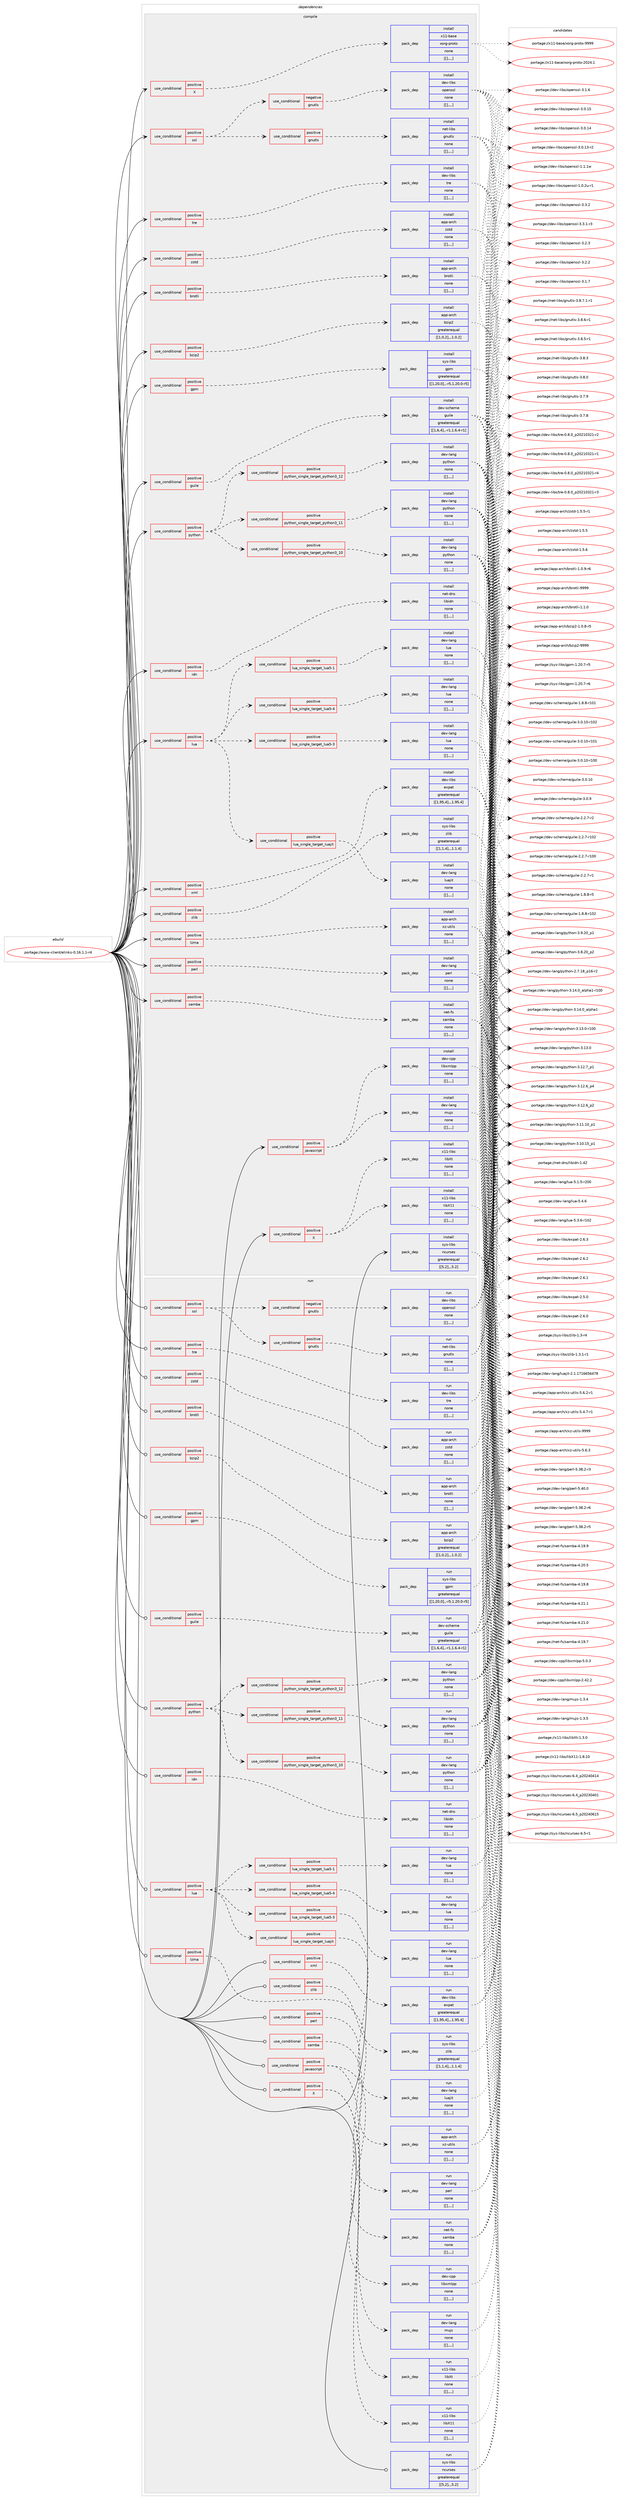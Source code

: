 digraph prolog {

# *************
# Graph options
# *************

newrank=true;
concentrate=true;
compound=true;
graph [rankdir=LR,fontname=Helvetica,fontsize=10,ranksep=1.5];#, ranksep=2.5, nodesep=0.2];
edge  [arrowhead=vee];
node  [fontname=Helvetica,fontsize=10];

# **********
# The ebuild
# **********

subgraph cluster_leftcol {
color=gray;
label=<<i>ebuild</i>>;
id [label="portage://www-client/elinks-0.16.1.1-r4", color=red, width=4, href="../www-client/elinks-0.16.1.1-r4.svg"];
}

# ****************
# The dependencies
# ****************

subgraph cluster_midcol {
color=gray;
label=<<i>dependencies</i>>;
subgraph cluster_compile {
fillcolor="#eeeeee";
style=filled;
label=<<i>compile</i>>;
subgraph cond126413 {
dependency472240 [label=<<TABLE BORDER="0" CELLBORDER="1" CELLSPACING="0" CELLPADDING="4"><TR><TD ROWSPAN="3" CELLPADDING="10">use_conditional</TD></TR><TR><TD>positive</TD></TR><TR><TD>X</TD></TR></TABLE>>, shape=none, color=red];
subgraph pack342285 {
dependency472279 [label=<<TABLE BORDER="0" CELLBORDER="1" CELLSPACING="0" CELLPADDING="4" WIDTH="220"><TR><TD ROWSPAN="6" CELLPADDING="30">pack_dep</TD></TR><TR><TD WIDTH="110">install</TD></TR><TR><TD>x11-base</TD></TR><TR><TD>xorg-proto</TD></TR><TR><TD>none</TD></TR><TR><TD>[[],,,,]</TD></TR></TABLE>>, shape=none, color=blue];
}
dependency472240:e -> dependency472279:w [weight=20,style="dashed",arrowhead="vee"];
}
id:e -> dependency472240:w [weight=20,style="solid",arrowhead="vee"];
subgraph cond126435 {
dependency472326 [label=<<TABLE BORDER="0" CELLBORDER="1" CELLSPACING="0" CELLPADDING="4"><TR><TD ROWSPAN="3" CELLPADDING="10">use_conditional</TD></TR><TR><TD>positive</TD></TR><TR><TD>X</TD></TR></TABLE>>, shape=none, color=red];
subgraph pack342329 {
dependency472387 [label=<<TABLE BORDER="0" CELLBORDER="1" CELLSPACING="0" CELLPADDING="4" WIDTH="220"><TR><TD ROWSPAN="6" CELLPADDING="30">pack_dep</TD></TR><TR><TD WIDTH="110">install</TD></TR><TR><TD>x11-libs</TD></TR><TR><TD>libX11</TD></TR><TR><TD>none</TD></TR><TR><TD>[[],,,,]</TD></TR></TABLE>>, shape=none, color=blue];
}
dependency472326:e -> dependency472387:w [weight=20,style="dashed",arrowhead="vee"];
subgraph pack342386 {
dependency472427 [label=<<TABLE BORDER="0" CELLBORDER="1" CELLSPACING="0" CELLPADDING="4" WIDTH="220"><TR><TD ROWSPAN="6" CELLPADDING="30">pack_dep</TD></TR><TR><TD WIDTH="110">install</TD></TR><TR><TD>x11-libs</TD></TR><TR><TD>libXt</TD></TR><TR><TD>none</TD></TR><TR><TD>[[],,,,]</TD></TR></TABLE>>, shape=none, color=blue];
}
dependency472326:e -> dependency472427:w [weight=20,style="dashed",arrowhead="vee"];
}
id:e -> dependency472326:w [weight=20,style="solid",arrowhead="vee"];
subgraph cond126466 {
dependency472450 [label=<<TABLE BORDER="0" CELLBORDER="1" CELLSPACING="0" CELLPADDING="4"><TR><TD ROWSPAN="3" CELLPADDING="10">use_conditional</TD></TR><TR><TD>positive</TD></TR><TR><TD>brotli</TD></TR></TABLE>>, shape=none, color=red];
subgraph pack342402 {
dependency472452 [label=<<TABLE BORDER="0" CELLBORDER="1" CELLSPACING="0" CELLPADDING="4" WIDTH="220"><TR><TD ROWSPAN="6" CELLPADDING="30">pack_dep</TD></TR><TR><TD WIDTH="110">install</TD></TR><TR><TD>app-arch</TD></TR><TR><TD>brotli</TD></TR><TR><TD>none</TD></TR><TR><TD>[[],,,,]</TD></TR></TABLE>>, shape=none, color=blue];
}
dependency472450:e -> dependency472452:w [weight=20,style="dashed",arrowhead="vee"];
}
id:e -> dependency472450:w [weight=20,style="solid",arrowhead="vee"];
subgraph cond126468 {
dependency472488 [label=<<TABLE BORDER="0" CELLBORDER="1" CELLSPACING="0" CELLPADDING="4"><TR><TD ROWSPAN="3" CELLPADDING="10">use_conditional</TD></TR><TR><TD>positive</TD></TR><TR><TD>bzip2</TD></TR></TABLE>>, shape=none, color=red];
subgraph pack342433 {
dependency472508 [label=<<TABLE BORDER="0" CELLBORDER="1" CELLSPACING="0" CELLPADDING="4" WIDTH="220"><TR><TD ROWSPAN="6" CELLPADDING="30">pack_dep</TD></TR><TR><TD WIDTH="110">install</TD></TR><TR><TD>app-arch</TD></TR><TR><TD>bzip2</TD></TR><TR><TD>greaterequal</TD></TR><TR><TD>[[1,0,2],,,1.0.2]</TD></TR></TABLE>>, shape=none, color=blue];
}
dependency472488:e -> dependency472508:w [weight=20,style="dashed",arrowhead="vee"];
}
id:e -> dependency472488:w [weight=20,style="solid",arrowhead="vee"];
subgraph cond126491 {
dependency472564 [label=<<TABLE BORDER="0" CELLBORDER="1" CELLSPACING="0" CELLPADDING="4"><TR><TD ROWSPAN="3" CELLPADDING="10">use_conditional</TD></TR><TR><TD>positive</TD></TR><TR><TD>gpm</TD></TR></TABLE>>, shape=none, color=red];
subgraph pack342510 {
dependency472597 [label=<<TABLE BORDER="0" CELLBORDER="1" CELLSPACING="0" CELLPADDING="4" WIDTH="220"><TR><TD ROWSPAN="6" CELLPADDING="30">pack_dep</TD></TR><TR><TD WIDTH="110">install</TD></TR><TR><TD>sys-libs</TD></TR><TR><TD>gpm</TD></TR><TR><TD>greaterequal</TD></TR><TR><TD>[[1,20,0],,-r5,1.20.0-r5]</TD></TR></TABLE>>, shape=none, color=blue];
}
dependency472564:e -> dependency472597:w [weight=20,style="dashed",arrowhead="vee"];
}
id:e -> dependency472564:w [weight=20,style="solid",arrowhead="vee"];
subgraph cond126511 {
dependency472639 [label=<<TABLE BORDER="0" CELLBORDER="1" CELLSPACING="0" CELLPADDING="4"><TR><TD ROWSPAN="3" CELLPADDING="10">use_conditional</TD></TR><TR><TD>positive</TD></TR><TR><TD>guile</TD></TR></TABLE>>, shape=none, color=red];
subgraph pack342559 {
dependency472684 [label=<<TABLE BORDER="0" CELLBORDER="1" CELLSPACING="0" CELLPADDING="4" WIDTH="220"><TR><TD ROWSPAN="6" CELLPADDING="30">pack_dep</TD></TR><TR><TD WIDTH="110">install</TD></TR><TR><TD>dev-scheme</TD></TR><TR><TD>guile</TD></TR><TR><TD>greaterequal</TD></TR><TR><TD>[[1,6,4],,-r1,1.6.4-r1]</TD></TR></TABLE>>, shape=none, color=blue];
}
dependency472639:e -> dependency472684:w [weight=20,style="dashed",arrowhead="vee"];
}
id:e -> dependency472639:w [weight=20,style="solid",arrowhead="vee"];
subgraph cond126526 {
dependency472690 [label=<<TABLE BORDER="0" CELLBORDER="1" CELLSPACING="0" CELLPADDING="4"><TR><TD ROWSPAN="3" CELLPADDING="10">use_conditional</TD></TR><TR><TD>positive</TD></TR><TR><TD>idn</TD></TR></TABLE>>, shape=none, color=red];
subgraph pack342613 {
dependency472755 [label=<<TABLE BORDER="0" CELLBORDER="1" CELLSPACING="0" CELLPADDING="4" WIDTH="220"><TR><TD ROWSPAN="6" CELLPADDING="30">pack_dep</TD></TR><TR><TD WIDTH="110">install</TD></TR><TR><TD>net-dns</TD></TR><TR><TD>libidn</TD></TR><TR><TD>none</TD></TR><TR><TD>[[],,,,]</TD></TR></TABLE>>, shape=none, color=blue];
}
dependency472690:e -> dependency472755:w [weight=20,style="dashed",arrowhead="vee"];
}
id:e -> dependency472690:w [weight=20,style="solid",arrowhead="vee"];
subgraph cond126545 {
dependency472761 [label=<<TABLE BORDER="0" CELLBORDER="1" CELLSPACING="0" CELLPADDING="4"><TR><TD ROWSPAN="3" CELLPADDING="10">use_conditional</TD></TR><TR><TD>positive</TD></TR><TR><TD>javascript</TD></TR></TABLE>>, shape=none, color=red];
subgraph pack342649 {
dependency472786 [label=<<TABLE BORDER="0" CELLBORDER="1" CELLSPACING="0" CELLPADDING="4" WIDTH="220"><TR><TD ROWSPAN="6" CELLPADDING="30">pack_dep</TD></TR><TR><TD WIDTH="110">install</TD></TR><TR><TD>dev-cpp</TD></TR><TR><TD>libxmlpp</TD></TR><TR><TD>none</TD></TR><TR><TD>[[],,,,]</TD></TR></TABLE>>, shape=none, color=blue];
}
dependency472761:e -> dependency472786:w [weight=20,style="dashed",arrowhead="vee"];
subgraph pack342730 {
dependency472923 [label=<<TABLE BORDER="0" CELLBORDER="1" CELLSPACING="0" CELLPADDING="4" WIDTH="220"><TR><TD ROWSPAN="6" CELLPADDING="30">pack_dep</TD></TR><TR><TD WIDTH="110">install</TD></TR><TR><TD>dev-lang</TD></TR><TR><TD>mujs</TD></TR><TR><TD>none</TD></TR><TR><TD>[[],,,,]</TD></TR></TABLE>>, shape=none, color=blue];
}
dependency472761:e -> dependency472923:w [weight=20,style="dashed",arrowhead="vee"];
}
id:e -> dependency472761:w [weight=20,style="solid",arrowhead="vee"];
subgraph cond126602 {
dependency472926 [label=<<TABLE BORDER="0" CELLBORDER="1" CELLSPACING="0" CELLPADDING="4"><TR><TD ROWSPAN="3" CELLPADDING="10">use_conditional</TD></TR><TR><TD>positive</TD></TR><TR><TD>lua</TD></TR></TABLE>>, shape=none, color=red];
subgraph cond126604 {
dependency472929 [label=<<TABLE BORDER="0" CELLBORDER="1" CELLSPACING="0" CELLPADDING="4"><TR><TD ROWSPAN="3" CELLPADDING="10">use_conditional</TD></TR><TR><TD>positive</TD></TR><TR><TD>lua_single_target_luajit</TD></TR></TABLE>>, shape=none, color=red];
subgraph pack342804 {
dependency473029 [label=<<TABLE BORDER="0" CELLBORDER="1" CELLSPACING="0" CELLPADDING="4" WIDTH="220"><TR><TD ROWSPAN="6" CELLPADDING="30">pack_dep</TD></TR><TR><TD WIDTH="110">install</TD></TR><TR><TD>dev-lang</TD></TR><TR><TD>luajit</TD></TR><TR><TD>none</TD></TR><TR><TD>[[],,,,]</TD></TR></TABLE>>, shape=none, color=blue];
}
dependency472929:e -> dependency473029:w [weight=20,style="dashed",arrowhead="vee"];
}
dependency472926:e -> dependency472929:w [weight=20,style="dashed",arrowhead="vee"];
subgraph cond126639 {
dependency473057 [label=<<TABLE BORDER="0" CELLBORDER="1" CELLSPACING="0" CELLPADDING="4"><TR><TD ROWSPAN="3" CELLPADDING="10">use_conditional</TD></TR><TR><TD>positive</TD></TR><TR><TD>lua_single_target_lua5-1</TD></TR></TABLE>>, shape=none, color=red];
subgraph pack342858 {
dependency473107 [label=<<TABLE BORDER="0" CELLBORDER="1" CELLSPACING="0" CELLPADDING="4" WIDTH="220"><TR><TD ROWSPAN="6" CELLPADDING="30">pack_dep</TD></TR><TR><TD WIDTH="110">install</TD></TR><TR><TD>dev-lang</TD></TR><TR><TD>lua</TD></TR><TR><TD>none</TD></TR><TR><TD>[[],,,,]</TD></TR></TABLE>>, shape=none, color=blue];
}
dependency473057:e -> dependency473107:w [weight=20,style="dashed",arrowhead="vee"];
}
dependency472926:e -> dependency473057:w [weight=20,style="dashed",arrowhead="vee"];
subgraph cond126660 {
dependency473111 [label=<<TABLE BORDER="0" CELLBORDER="1" CELLSPACING="0" CELLPADDING="4"><TR><TD ROWSPAN="3" CELLPADDING="10">use_conditional</TD></TR><TR><TD>positive</TD></TR><TR><TD>lua_single_target_lua5-3</TD></TR></TABLE>>, shape=none, color=red];
subgraph pack342865 {
dependency473113 [label=<<TABLE BORDER="0" CELLBORDER="1" CELLSPACING="0" CELLPADDING="4" WIDTH="220"><TR><TD ROWSPAN="6" CELLPADDING="30">pack_dep</TD></TR><TR><TD WIDTH="110">install</TD></TR><TR><TD>dev-lang</TD></TR><TR><TD>lua</TD></TR><TR><TD>none</TD></TR><TR><TD>[[],,,,]</TD></TR></TABLE>>, shape=none, color=blue];
}
dependency473111:e -> dependency473113:w [weight=20,style="dashed",arrowhead="vee"];
}
dependency472926:e -> dependency473111:w [weight=20,style="dashed",arrowhead="vee"];
subgraph cond126668 {
dependency473248 [label=<<TABLE BORDER="0" CELLBORDER="1" CELLSPACING="0" CELLPADDING="4"><TR><TD ROWSPAN="3" CELLPADDING="10">use_conditional</TD></TR><TR><TD>positive</TD></TR><TR><TD>lua_single_target_lua5-4</TD></TR></TABLE>>, shape=none, color=red];
subgraph pack342978 {
dependency473273 [label=<<TABLE BORDER="0" CELLBORDER="1" CELLSPACING="0" CELLPADDING="4" WIDTH="220"><TR><TD ROWSPAN="6" CELLPADDING="30">pack_dep</TD></TR><TR><TD WIDTH="110">install</TD></TR><TR><TD>dev-lang</TD></TR><TR><TD>lua</TD></TR><TR><TD>none</TD></TR><TR><TD>[[],,,,]</TD></TR></TABLE>>, shape=none, color=blue];
}
dependency473248:e -> dependency473273:w [weight=20,style="dashed",arrowhead="vee"];
}
dependency472926:e -> dependency473248:w [weight=20,style="dashed",arrowhead="vee"];
}
id:e -> dependency472926:w [weight=20,style="solid",arrowhead="vee"];
subgraph cond126706 {
dependency473349 [label=<<TABLE BORDER="0" CELLBORDER="1" CELLSPACING="0" CELLPADDING="4"><TR><TD ROWSPAN="3" CELLPADDING="10">use_conditional</TD></TR><TR><TD>positive</TD></TR><TR><TD>lzma</TD></TR></TABLE>>, shape=none, color=red];
subgraph pack343031 {
dependency473398 [label=<<TABLE BORDER="0" CELLBORDER="1" CELLSPACING="0" CELLPADDING="4" WIDTH="220"><TR><TD ROWSPAN="6" CELLPADDING="30">pack_dep</TD></TR><TR><TD WIDTH="110">install</TD></TR><TR><TD>app-arch</TD></TR><TR><TD>xz-utils</TD></TR><TR><TD>none</TD></TR><TR><TD>[[],,,,]</TD></TR></TABLE>>, shape=none, color=blue];
}
dependency473349:e -> dependency473398:w [weight=20,style="dashed",arrowhead="vee"];
}
id:e -> dependency473349:w [weight=20,style="solid",arrowhead="vee"];
subgraph cond126745 {
dependency473420 [label=<<TABLE BORDER="0" CELLBORDER="1" CELLSPACING="0" CELLPADDING="4"><TR><TD ROWSPAN="3" CELLPADDING="10">use_conditional</TD></TR><TR><TD>positive</TD></TR><TR><TD>perl</TD></TR></TABLE>>, shape=none, color=red];
subgraph pack343098 {
dependency473469 [label=<<TABLE BORDER="0" CELLBORDER="1" CELLSPACING="0" CELLPADDING="4" WIDTH="220"><TR><TD ROWSPAN="6" CELLPADDING="30">pack_dep</TD></TR><TR><TD WIDTH="110">install</TD></TR><TR><TD>dev-lang</TD></TR><TR><TD>perl</TD></TR><TR><TD>none</TD></TR><TR><TD>[[],,,,]</TD></TR></TABLE>>, shape=none, color=blue];
}
dependency473420:e -> dependency473469:w [weight=20,style="dashed",arrowhead="vee"];
}
id:e -> dependency473420:w [weight=20,style="solid",arrowhead="vee"];
subgraph cond126762 {
dependency473477 [label=<<TABLE BORDER="0" CELLBORDER="1" CELLSPACING="0" CELLPADDING="4"><TR><TD ROWSPAN="3" CELLPADDING="10">use_conditional</TD></TR><TR><TD>positive</TD></TR><TR><TD>python</TD></TR></TABLE>>, shape=none, color=red];
subgraph cond126763 {
dependency473520 [label=<<TABLE BORDER="0" CELLBORDER="1" CELLSPACING="0" CELLPADDING="4"><TR><TD ROWSPAN="3" CELLPADDING="10">use_conditional</TD></TR><TR><TD>positive</TD></TR><TR><TD>python_single_target_python3_10</TD></TR></TABLE>>, shape=none, color=red];
subgraph pack343201 {
dependency473585 [label=<<TABLE BORDER="0" CELLBORDER="1" CELLSPACING="0" CELLPADDING="4" WIDTH="220"><TR><TD ROWSPAN="6" CELLPADDING="30">pack_dep</TD></TR><TR><TD WIDTH="110">install</TD></TR><TR><TD>dev-lang</TD></TR><TR><TD>python</TD></TR><TR><TD>none</TD></TR><TR><TD>[[],,,,]</TD></TR></TABLE>>, shape=none, color=blue];
}
dependency473520:e -> dependency473585:w [weight=20,style="dashed",arrowhead="vee"];
}
dependency473477:e -> dependency473520:w [weight=20,style="dashed",arrowhead="vee"];
subgraph cond126784 {
dependency473664 [label=<<TABLE BORDER="0" CELLBORDER="1" CELLSPACING="0" CELLPADDING="4"><TR><TD ROWSPAN="3" CELLPADDING="10">use_conditional</TD></TR><TR><TD>positive</TD></TR><TR><TD>python_single_target_python3_11</TD></TR></TABLE>>, shape=none, color=red];
subgraph pack343269 {
dependency473685 [label=<<TABLE BORDER="0" CELLBORDER="1" CELLSPACING="0" CELLPADDING="4" WIDTH="220"><TR><TD ROWSPAN="6" CELLPADDING="30">pack_dep</TD></TR><TR><TD WIDTH="110">install</TD></TR><TR><TD>dev-lang</TD></TR><TR><TD>python</TD></TR><TR><TD>none</TD></TR><TR><TD>[[],,,,]</TD></TR></TABLE>>, shape=none, color=blue];
}
dependency473664:e -> dependency473685:w [weight=20,style="dashed",arrowhead="vee"];
}
dependency473477:e -> dependency473664:w [weight=20,style="dashed",arrowhead="vee"];
subgraph cond126803 {
dependency473688 [label=<<TABLE BORDER="0" CELLBORDER="1" CELLSPACING="0" CELLPADDING="4"><TR><TD ROWSPAN="3" CELLPADDING="10">use_conditional</TD></TR><TR><TD>positive</TD></TR><TR><TD>python_single_target_python3_12</TD></TR></TABLE>>, shape=none, color=red];
subgraph pack343288 {
dependency473690 [label=<<TABLE BORDER="0" CELLBORDER="1" CELLSPACING="0" CELLPADDING="4" WIDTH="220"><TR><TD ROWSPAN="6" CELLPADDING="30">pack_dep</TD></TR><TR><TD WIDTH="110">install</TD></TR><TR><TD>dev-lang</TD></TR><TR><TD>python</TD></TR><TR><TD>none</TD></TR><TR><TD>[[],,,,]</TD></TR></TABLE>>, shape=none, color=blue];
}
dependency473688:e -> dependency473690:w [weight=20,style="dashed",arrowhead="vee"];
}
dependency473477:e -> dependency473688:w [weight=20,style="dashed",arrowhead="vee"];
}
id:e -> dependency473477:w [weight=20,style="solid",arrowhead="vee"];
subgraph cond126812 {
dependency473732 [label=<<TABLE BORDER="0" CELLBORDER="1" CELLSPACING="0" CELLPADDING="4"><TR><TD ROWSPAN="3" CELLPADDING="10">use_conditional</TD></TR><TR><TD>positive</TD></TR><TR><TD>samba</TD></TR></TABLE>>, shape=none, color=red];
subgraph pack343318 {
dependency473752 [label=<<TABLE BORDER="0" CELLBORDER="1" CELLSPACING="0" CELLPADDING="4" WIDTH="220"><TR><TD ROWSPAN="6" CELLPADDING="30">pack_dep</TD></TR><TR><TD WIDTH="110">install</TD></TR><TR><TD>net-fs</TD></TR><TR><TD>samba</TD></TR><TR><TD>none</TD></TR><TR><TD>[[],,,,]</TD></TR></TABLE>>, shape=none, color=blue];
}
dependency473732:e -> dependency473752:w [weight=20,style="dashed",arrowhead="vee"];
}
id:e -> dependency473732:w [weight=20,style="solid",arrowhead="vee"];
subgraph cond126820 {
dependency473824 [label=<<TABLE BORDER="0" CELLBORDER="1" CELLSPACING="0" CELLPADDING="4"><TR><TD ROWSPAN="3" CELLPADDING="10">use_conditional</TD></TR><TR><TD>positive</TD></TR><TR><TD>ssl</TD></TR></TABLE>>, shape=none, color=red];
subgraph cond126842 {
dependency473866 [label=<<TABLE BORDER="0" CELLBORDER="1" CELLSPACING="0" CELLPADDING="4"><TR><TD ROWSPAN="3" CELLPADDING="10">use_conditional</TD></TR><TR><TD>negative</TD></TR><TR><TD>gnutls</TD></TR></TABLE>>, shape=none, color=red];
subgraph pack343416 {
dependency473868 [label=<<TABLE BORDER="0" CELLBORDER="1" CELLSPACING="0" CELLPADDING="4" WIDTH="220"><TR><TD ROWSPAN="6" CELLPADDING="30">pack_dep</TD></TR><TR><TD WIDTH="110">install</TD></TR><TR><TD>dev-libs</TD></TR><TR><TD>openssl</TD></TR><TR><TD>none</TD></TR><TR><TD>[[],,,,]</TD></TR></TABLE>>, shape=none, color=blue];
}
dependency473866:e -> dependency473868:w [weight=20,style="dashed",arrowhead="vee"];
}
dependency473824:e -> dependency473866:w [weight=20,style="dashed",arrowhead="vee"];
subgraph cond126857 {
dependency473895 [label=<<TABLE BORDER="0" CELLBORDER="1" CELLSPACING="0" CELLPADDING="4"><TR><TD ROWSPAN="3" CELLPADDING="10">use_conditional</TD></TR><TR><TD>positive</TD></TR><TR><TD>gnutls</TD></TR></TABLE>>, shape=none, color=red];
subgraph pack343453 {
dependency473957 [label=<<TABLE BORDER="0" CELLBORDER="1" CELLSPACING="0" CELLPADDING="4" WIDTH="220"><TR><TD ROWSPAN="6" CELLPADDING="30">pack_dep</TD></TR><TR><TD WIDTH="110">install</TD></TR><TR><TD>net-libs</TD></TR><TR><TD>gnutls</TD></TR><TR><TD>none</TD></TR><TR><TD>[[],,,,]</TD></TR></TABLE>>, shape=none, color=blue];
}
dependency473895:e -> dependency473957:w [weight=20,style="dashed",arrowhead="vee"];
}
dependency473824:e -> dependency473895:w [weight=20,style="dashed",arrowhead="vee"];
}
id:e -> dependency473824:w [weight=20,style="solid",arrowhead="vee"];
subgraph cond126882 {
dependency473986 [label=<<TABLE BORDER="0" CELLBORDER="1" CELLSPACING="0" CELLPADDING="4"><TR><TD ROWSPAN="3" CELLPADDING="10">use_conditional</TD></TR><TR><TD>positive</TD></TR><TR><TD>tre</TD></TR></TABLE>>, shape=none, color=red];
subgraph pack343504 {
dependency473987 [label=<<TABLE BORDER="0" CELLBORDER="1" CELLSPACING="0" CELLPADDING="4" WIDTH="220"><TR><TD ROWSPAN="6" CELLPADDING="30">pack_dep</TD></TR><TR><TD WIDTH="110">install</TD></TR><TR><TD>dev-libs</TD></TR><TR><TD>tre</TD></TR><TR><TD>none</TD></TR><TR><TD>[[],,,,]</TD></TR></TABLE>>, shape=none, color=blue];
}
dependency473986:e -> dependency473987:w [weight=20,style="dashed",arrowhead="vee"];
}
id:e -> dependency473986:w [weight=20,style="solid",arrowhead="vee"];
subgraph cond126886 {
dependency473990 [label=<<TABLE BORDER="0" CELLBORDER="1" CELLSPACING="0" CELLPADDING="4"><TR><TD ROWSPAN="3" CELLPADDING="10">use_conditional</TD></TR><TR><TD>positive</TD></TR><TR><TD>xml</TD></TR></TABLE>>, shape=none, color=red];
subgraph pack343507 {
dependency473993 [label=<<TABLE BORDER="0" CELLBORDER="1" CELLSPACING="0" CELLPADDING="4" WIDTH="220"><TR><TD ROWSPAN="6" CELLPADDING="30">pack_dep</TD></TR><TR><TD WIDTH="110">install</TD></TR><TR><TD>dev-libs</TD></TR><TR><TD>expat</TD></TR><TR><TD>greaterequal</TD></TR><TR><TD>[[1,95,4],,,1.95.4]</TD></TR></TABLE>>, shape=none, color=blue];
}
dependency473990:e -> dependency473993:w [weight=20,style="dashed",arrowhead="vee"];
}
id:e -> dependency473990:w [weight=20,style="solid",arrowhead="vee"];
subgraph cond126888 {
dependency473995 [label=<<TABLE BORDER="0" CELLBORDER="1" CELLSPACING="0" CELLPADDING="4"><TR><TD ROWSPAN="3" CELLPADDING="10">use_conditional</TD></TR><TR><TD>positive</TD></TR><TR><TD>zlib</TD></TR></TABLE>>, shape=none, color=red];
subgraph pack343511 {
dependency473997 [label=<<TABLE BORDER="0" CELLBORDER="1" CELLSPACING="0" CELLPADDING="4" WIDTH="220"><TR><TD ROWSPAN="6" CELLPADDING="30">pack_dep</TD></TR><TR><TD WIDTH="110">install</TD></TR><TR><TD>sys-libs</TD></TR><TR><TD>zlib</TD></TR><TR><TD>greaterequal</TD></TR><TR><TD>[[1,1,4],,,1.1.4]</TD></TR></TABLE>>, shape=none, color=blue];
}
dependency473995:e -> dependency473997:w [weight=20,style="dashed",arrowhead="vee"];
}
id:e -> dependency473995:w [weight=20,style="solid",arrowhead="vee"];
subgraph cond126903 {
dependency474045 [label=<<TABLE BORDER="0" CELLBORDER="1" CELLSPACING="0" CELLPADDING="4"><TR><TD ROWSPAN="3" CELLPADDING="10">use_conditional</TD></TR><TR><TD>positive</TD></TR><TR><TD>zstd</TD></TR></TABLE>>, shape=none, color=red];
subgraph pack343547 {
dependency474048 [label=<<TABLE BORDER="0" CELLBORDER="1" CELLSPACING="0" CELLPADDING="4" WIDTH="220"><TR><TD ROWSPAN="6" CELLPADDING="30">pack_dep</TD></TR><TR><TD WIDTH="110">install</TD></TR><TR><TD>app-arch</TD></TR><TR><TD>zstd</TD></TR><TR><TD>none</TD></TR><TR><TD>[[],,,,]</TD></TR></TABLE>>, shape=none, color=blue];
}
dependency474045:e -> dependency474048:w [weight=20,style="dashed",arrowhead="vee"];
}
id:e -> dependency474045:w [weight=20,style="solid",arrowhead="vee"];
subgraph pack343564 {
dependency474075 [label=<<TABLE BORDER="0" CELLBORDER="1" CELLSPACING="0" CELLPADDING="4" WIDTH="220"><TR><TD ROWSPAN="6" CELLPADDING="30">pack_dep</TD></TR><TR><TD WIDTH="110">install</TD></TR><TR><TD>sys-libs</TD></TR><TR><TD>ncurses</TD></TR><TR><TD>greaterequal</TD></TR><TR><TD>[[5,2],,,5.2]</TD></TR></TABLE>>, shape=none, color=blue];
}
id:e -> dependency474075:w [weight=20,style="solid",arrowhead="vee"];
}
subgraph cluster_compileandrun {
fillcolor="#eeeeee";
style=filled;
label=<<i>compile and run</i>>;
}
subgraph cluster_run {
fillcolor="#eeeeee";
style=filled;
label=<<i>run</i>>;
subgraph cond126910 {
dependency474079 [label=<<TABLE BORDER="0" CELLBORDER="1" CELLSPACING="0" CELLPADDING="4"><TR><TD ROWSPAN="3" CELLPADDING="10">use_conditional</TD></TR><TR><TD>positive</TD></TR><TR><TD>X</TD></TR></TABLE>>, shape=none, color=red];
subgraph pack343580 {
dependency474102 [label=<<TABLE BORDER="0" CELLBORDER="1" CELLSPACING="0" CELLPADDING="4" WIDTH="220"><TR><TD ROWSPAN="6" CELLPADDING="30">pack_dep</TD></TR><TR><TD WIDTH="110">run</TD></TR><TR><TD>x11-libs</TD></TR><TR><TD>libX11</TD></TR><TR><TD>none</TD></TR><TR><TD>[[],,,,]</TD></TR></TABLE>>, shape=none, color=blue];
}
dependency474079:e -> dependency474102:w [weight=20,style="dashed",arrowhead="vee"];
subgraph pack343583 {
dependency474119 [label=<<TABLE BORDER="0" CELLBORDER="1" CELLSPACING="0" CELLPADDING="4" WIDTH="220"><TR><TD ROWSPAN="6" CELLPADDING="30">pack_dep</TD></TR><TR><TD WIDTH="110">run</TD></TR><TR><TD>x11-libs</TD></TR><TR><TD>libXt</TD></TR><TR><TD>none</TD></TR><TR><TD>[[],,,,]</TD></TR></TABLE>>, shape=none, color=blue];
}
dependency474079:e -> dependency474119:w [weight=20,style="dashed",arrowhead="vee"];
}
id:e -> dependency474079:w [weight=20,style="solid",arrowhead="odot"];
subgraph cond126922 {
dependency474148 [label=<<TABLE BORDER="0" CELLBORDER="1" CELLSPACING="0" CELLPADDING="4"><TR><TD ROWSPAN="3" CELLPADDING="10">use_conditional</TD></TR><TR><TD>positive</TD></TR><TR><TD>brotli</TD></TR></TABLE>>, shape=none, color=red];
subgraph pack343614 {
dependency474150 [label=<<TABLE BORDER="0" CELLBORDER="1" CELLSPACING="0" CELLPADDING="4" WIDTH="220"><TR><TD ROWSPAN="6" CELLPADDING="30">pack_dep</TD></TR><TR><TD WIDTH="110">run</TD></TR><TR><TD>app-arch</TD></TR><TR><TD>brotli</TD></TR><TR><TD>none</TD></TR><TR><TD>[[],,,,]</TD></TR></TABLE>>, shape=none, color=blue];
}
dependency474148:e -> dependency474150:w [weight=20,style="dashed",arrowhead="vee"];
}
id:e -> dependency474148:w [weight=20,style="solid",arrowhead="odot"];
subgraph cond126943 {
dependency474195 [label=<<TABLE BORDER="0" CELLBORDER="1" CELLSPACING="0" CELLPADDING="4"><TR><TD ROWSPAN="3" CELLPADDING="10">use_conditional</TD></TR><TR><TD>positive</TD></TR><TR><TD>bzip2</TD></TR></TABLE>>, shape=none, color=red];
subgraph pack343650 {
dependency474198 [label=<<TABLE BORDER="0" CELLBORDER="1" CELLSPACING="0" CELLPADDING="4" WIDTH="220"><TR><TD ROWSPAN="6" CELLPADDING="30">pack_dep</TD></TR><TR><TD WIDTH="110">run</TD></TR><TR><TD>app-arch</TD></TR><TR><TD>bzip2</TD></TR><TR><TD>greaterequal</TD></TR><TR><TD>[[1,0,2],,,1.0.2]</TD></TR></TABLE>>, shape=none, color=blue];
}
dependency474195:e -> dependency474198:w [weight=20,style="dashed",arrowhead="vee"];
}
id:e -> dependency474195:w [weight=20,style="solid",arrowhead="odot"];
subgraph cond126950 {
dependency474251 [label=<<TABLE BORDER="0" CELLBORDER="1" CELLSPACING="0" CELLPADDING="4"><TR><TD ROWSPAN="3" CELLPADDING="10">use_conditional</TD></TR><TR><TD>positive</TD></TR><TR><TD>gpm</TD></TR></TABLE>>, shape=none, color=red];
subgraph pack343693 {
dependency474272 [label=<<TABLE BORDER="0" CELLBORDER="1" CELLSPACING="0" CELLPADDING="4" WIDTH="220"><TR><TD ROWSPAN="6" CELLPADDING="30">pack_dep</TD></TR><TR><TD WIDTH="110">run</TD></TR><TR><TD>sys-libs</TD></TR><TR><TD>gpm</TD></TR><TR><TD>greaterequal</TD></TR><TR><TD>[[1,20,0],,-r5,1.20.0-r5]</TD></TR></TABLE>>, shape=none, color=blue];
}
dependency474251:e -> dependency474272:w [weight=20,style="dashed",arrowhead="vee"];
}
id:e -> dependency474251:w [weight=20,style="solid",arrowhead="odot"];
subgraph cond126972 {
dependency474375 [label=<<TABLE BORDER="0" CELLBORDER="1" CELLSPACING="0" CELLPADDING="4"><TR><TD ROWSPAN="3" CELLPADDING="10">use_conditional</TD></TR><TR><TD>positive</TD></TR><TR><TD>guile</TD></TR></TABLE>>, shape=none, color=red];
subgraph pack343812 {
dependency474415 [label=<<TABLE BORDER="0" CELLBORDER="1" CELLSPACING="0" CELLPADDING="4" WIDTH="220"><TR><TD ROWSPAN="6" CELLPADDING="30">pack_dep</TD></TR><TR><TD WIDTH="110">run</TD></TR><TR><TD>dev-scheme</TD></TR><TR><TD>guile</TD></TR><TR><TD>greaterequal</TD></TR><TR><TD>[[1,6,4],,-r1,1.6.4-r1]</TD></TR></TABLE>>, shape=none, color=blue];
}
dependency474375:e -> dependency474415:w [weight=20,style="dashed",arrowhead="vee"];
}
id:e -> dependency474375:w [weight=20,style="solid",arrowhead="odot"];
subgraph cond126996 {
dependency474421 [label=<<TABLE BORDER="0" CELLBORDER="1" CELLSPACING="0" CELLPADDING="4"><TR><TD ROWSPAN="3" CELLPADDING="10">use_conditional</TD></TR><TR><TD>positive</TD></TR><TR><TD>idn</TD></TR></TABLE>>, shape=none, color=red];
subgraph pack343841 {
dependency474454 [label=<<TABLE BORDER="0" CELLBORDER="1" CELLSPACING="0" CELLPADDING="4" WIDTH="220"><TR><TD ROWSPAN="6" CELLPADDING="30">pack_dep</TD></TR><TR><TD WIDTH="110">run</TD></TR><TR><TD>net-dns</TD></TR><TR><TD>libidn</TD></TR><TR><TD>none</TD></TR><TR><TD>[[],,,,]</TD></TR></TABLE>>, shape=none, color=blue];
}
dependency474421:e -> dependency474454:w [weight=20,style="dashed",arrowhead="vee"];
}
id:e -> dependency474421:w [weight=20,style="solid",arrowhead="odot"];
subgraph cond127004 {
dependency474458 [label=<<TABLE BORDER="0" CELLBORDER="1" CELLSPACING="0" CELLPADDING="4"><TR><TD ROWSPAN="3" CELLPADDING="10">use_conditional</TD></TR><TR><TD>positive</TD></TR><TR><TD>javascript</TD></TR></TABLE>>, shape=none, color=red];
subgraph pack343861 {
dependency474511 [label=<<TABLE BORDER="0" CELLBORDER="1" CELLSPACING="0" CELLPADDING="4" WIDTH="220"><TR><TD ROWSPAN="6" CELLPADDING="30">pack_dep</TD></TR><TR><TD WIDTH="110">run</TD></TR><TR><TD>dev-cpp</TD></TR><TR><TD>libxmlpp</TD></TR><TR><TD>none</TD></TR><TR><TD>[[],,,,]</TD></TR></TABLE>>, shape=none, color=blue];
}
dependency474458:e -> dependency474511:w [weight=20,style="dashed",arrowhead="vee"];
subgraph pack343901 {
dependency474536 [label=<<TABLE BORDER="0" CELLBORDER="1" CELLSPACING="0" CELLPADDING="4" WIDTH="220"><TR><TD ROWSPAN="6" CELLPADDING="30">pack_dep</TD></TR><TR><TD WIDTH="110">run</TD></TR><TR><TD>dev-lang</TD></TR><TR><TD>mujs</TD></TR><TR><TD>none</TD></TR><TR><TD>[[],,,,]</TD></TR></TABLE>>, shape=none, color=blue];
}
dependency474458:e -> dependency474536:w [weight=20,style="dashed",arrowhead="vee"];
}
id:e -> dependency474458:w [weight=20,style="solid",arrowhead="odot"];
subgraph cond127034 {
dependency474558 [label=<<TABLE BORDER="0" CELLBORDER="1" CELLSPACING="0" CELLPADDING="4"><TR><TD ROWSPAN="3" CELLPADDING="10">use_conditional</TD></TR><TR><TD>positive</TD></TR><TR><TD>lua</TD></TR></TABLE>>, shape=none, color=red];
subgraph cond127037 {
dependency474582 [label=<<TABLE BORDER="0" CELLBORDER="1" CELLSPACING="0" CELLPADDING="4"><TR><TD ROWSPAN="3" CELLPADDING="10">use_conditional</TD></TR><TR><TD>positive</TD></TR><TR><TD>lua_single_target_luajit</TD></TR></TABLE>>, shape=none, color=red];
subgraph pack343956 {
dependency474654 [label=<<TABLE BORDER="0" CELLBORDER="1" CELLSPACING="0" CELLPADDING="4" WIDTH="220"><TR><TD ROWSPAN="6" CELLPADDING="30">pack_dep</TD></TR><TR><TD WIDTH="110">run</TD></TR><TR><TD>dev-lang</TD></TR><TR><TD>luajit</TD></TR><TR><TD>none</TD></TR><TR><TD>[[],,,,]</TD></TR></TABLE>>, shape=none, color=blue];
}
dependency474582:e -> dependency474654:w [weight=20,style="dashed",arrowhead="vee"];
}
dependency474558:e -> dependency474582:w [weight=20,style="dashed",arrowhead="vee"];
subgraph cond127075 {
dependency474749 [label=<<TABLE BORDER="0" CELLBORDER="1" CELLSPACING="0" CELLPADDING="4"><TR><TD ROWSPAN="3" CELLPADDING="10">use_conditional</TD></TR><TR><TD>positive</TD></TR><TR><TD>lua_single_target_lua5-1</TD></TR></TABLE>>, shape=none, color=red];
subgraph pack344064 {
dependency474812 [label=<<TABLE BORDER="0" CELLBORDER="1" CELLSPACING="0" CELLPADDING="4" WIDTH="220"><TR><TD ROWSPAN="6" CELLPADDING="30">pack_dep</TD></TR><TR><TD WIDTH="110">run</TD></TR><TR><TD>dev-lang</TD></TR><TR><TD>lua</TD></TR><TR><TD>none</TD></TR><TR><TD>[[],,,,]</TD></TR></TABLE>>, shape=none, color=blue];
}
dependency474749:e -> dependency474812:w [weight=20,style="dashed",arrowhead="vee"];
}
dependency474558:e -> dependency474749:w [weight=20,style="dashed",arrowhead="vee"];
subgraph cond127110 {
dependency474854 [label=<<TABLE BORDER="0" CELLBORDER="1" CELLSPACING="0" CELLPADDING="4"><TR><TD ROWSPAN="3" CELLPADDING="10">use_conditional</TD></TR><TR><TD>positive</TD></TR><TR><TD>lua_single_target_lua5-3</TD></TR></TABLE>>, shape=none, color=red];
subgraph pack344168 {
dependency474933 [label=<<TABLE BORDER="0" CELLBORDER="1" CELLSPACING="0" CELLPADDING="4" WIDTH="220"><TR><TD ROWSPAN="6" CELLPADDING="30">pack_dep</TD></TR><TR><TD WIDTH="110">run</TD></TR><TR><TD>dev-lang</TD></TR><TR><TD>lua</TD></TR><TR><TD>none</TD></TR><TR><TD>[[],,,,]</TD></TR></TABLE>>, shape=none, color=blue];
}
dependency474854:e -> dependency474933:w [weight=20,style="dashed",arrowhead="vee"];
}
dependency474558:e -> dependency474854:w [weight=20,style="dashed",arrowhead="vee"];
subgraph cond127130 {
dependency474939 [label=<<TABLE BORDER="0" CELLBORDER="1" CELLSPACING="0" CELLPADDING="4"><TR><TD ROWSPAN="3" CELLPADDING="10">use_conditional</TD></TR><TR><TD>positive</TD></TR><TR><TD>lua_single_target_lua5-4</TD></TR></TABLE>>, shape=none, color=red];
subgraph pack344243 {
dependency475009 [label=<<TABLE BORDER="0" CELLBORDER="1" CELLSPACING="0" CELLPADDING="4" WIDTH="220"><TR><TD ROWSPAN="6" CELLPADDING="30">pack_dep</TD></TR><TR><TD WIDTH="110">run</TD></TR><TR><TD>dev-lang</TD></TR><TR><TD>lua</TD></TR><TR><TD>none</TD></TR><TR><TD>[[],,,,]</TD></TR></TABLE>>, shape=none, color=blue];
}
dependency474939:e -> dependency475009:w [weight=20,style="dashed",arrowhead="vee"];
}
dependency474558:e -> dependency474939:w [weight=20,style="dashed",arrowhead="vee"];
}
id:e -> dependency474558:w [weight=20,style="solid",arrowhead="odot"];
subgraph cond127146 {
dependency475074 [label=<<TABLE BORDER="0" CELLBORDER="1" CELLSPACING="0" CELLPADDING="4"><TR><TD ROWSPAN="3" CELLPADDING="10">use_conditional</TD></TR><TR><TD>positive</TD></TR><TR><TD>lzma</TD></TR></TABLE>>, shape=none, color=red];
subgraph pack344319 {
dependency475116 [label=<<TABLE BORDER="0" CELLBORDER="1" CELLSPACING="0" CELLPADDING="4" WIDTH="220"><TR><TD ROWSPAN="6" CELLPADDING="30">pack_dep</TD></TR><TR><TD WIDTH="110">run</TD></TR><TR><TD>app-arch</TD></TR><TR><TD>xz-utils</TD></TR><TR><TD>none</TD></TR><TR><TD>[[],,,,]</TD></TR></TABLE>>, shape=none, color=blue];
}
dependency475074:e -> dependency475116:w [weight=20,style="dashed",arrowhead="vee"];
}
id:e -> dependency475074:w [weight=20,style="solid",arrowhead="odot"];
subgraph cond127171 {
dependency475145 [label=<<TABLE BORDER="0" CELLBORDER="1" CELLSPACING="0" CELLPADDING="4"><TR><TD ROWSPAN="3" CELLPADDING="10">use_conditional</TD></TR><TR><TD>positive</TD></TR><TR><TD>perl</TD></TR></TABLE>>, shape=none, color=red];
subgraph pack344366 {
dependency475151 [label=<<TABLE BORDER="0" CELLBORDER="1" CELLSPACING="0" CELLPADDING="4" WIDTH="220"><TR><TD ROWSPAN="6" CELLPADDING="30">pack_dep</TD></TR><TR><TD WIDTH="110">run</TD></TR><TR><TD>dev-lang</TD></TR><TR><TD>perl</TD></TR><TR><TD>none</TD></TR><TR><TD>[[],,,,]</TD></TR></TABLE>>, shape=none, color=blue];
}
dependency475145:e -> dependency475151:w [weight=20,style="dashed",arrowhead="vee"];
}
id:e -> dependency475145:w [weight=20,style="solid",arrowhead="odot"];
subgraph cond127179 {
dependency475175 [label=<<TABLE BORDER="0" CELLBORDER="1" CELLSPACING="0" CELLPADDING="4"><TR><TD ROWSPAN="3" CELLPADDING="10">use_conditional</TD></TR><TR><TD>positive</TD></TR><TR><TD>python</TD></TR></TABLE>>, shape=none, color=red];
subgraph cond127183 {
dependency475217 [label=<<TABLE BORDER="0" CELLBORDER="1" CELLSPACING="0" CELLPADDING="4"><TR><TD ROWSPAN="3" CELLPADDING="10">use_conditional</TD></TR><TR><TD>positive</TD></TR><TR><TD>python_single_target_python3_10</TD></TR></TABLE>>, shape=none, color=red];
subgraph pack344426 {
dependency475252 [label=<<TABLE BORDER="0" CELLBORDER="1" CELLSPACING="0" CELLPADDING="4" WIDTH="220"><TR><TD ROWSPAN="6" CELLPADDING="30">pack_dep</TD></TR><TR><TD WIDTH="110">run</TD></TR><TR><TD>dev-lang</TD></TR><TR><TD>python</TD></TR><TR><TD>none</TD></TR><TR><TD>[[],,,,]</TD></TR></TABLE>>, shape=none, color=blue];
}
dependency475217:e -> dependency475252:w [weight=20,style="dashed",arrowhead="vee"];
}
dependency475175:e -> dependency475217:w [weight=20,style="dashed",arrowhead="vee"];
subgraph cond127211 {
dependency475279 [label=<<TABLE BORDER="0" CELLBORDER="1" CELLSPACING="0" CELLPADDING="4"><TR><TD ROWSPAN="3" CELLPADDING="10">use_conditional</TD></TR><TR><TD>positive</TD></TR><TR><TD>python_single_target_python3_11</TD></TR></TABLE>>, shape=none, color=red];
subgraph pack344477 {
dependency475300 [label=<<TABLE BORDER="0" CELLBORDER="1" CELLSPACING="0" CELLPADDING="4" WIDTH="220"><TR><TD ROWSPAN="6" CELLPADDING="30">pack_dep</TD></TR><TR><TD WIDTH="110">run</TD></TR><TR><TD>dev-lang</TD></TR><TR><TD>python</TD></TR><TR><TD>none</TD></TR><TR><TD>[[],,,,]</TD></TR></TABLE>>, shape=none, color=blue];
}
dependency475279:e -> dependency475300:w [weight=20,style="dashed",arrowhead="vee"];
}
dependency475175:e -> dependency475279:w [weight=20,style="dashed",arrowhead="vee"];
subgraph cond127224 {
dependency475437 [label=<<TABLE BORDER="0" CELLBORDER="1" CELLSPACING="0" CELLPADDING="4"><TR><TD ROWSPAN="3" CELLPADDING="10">use_conditional</TD></TR><TR><TD>positive</TD></TR><TR><TD>python_single_target_python3_12</TD></TR></TABLE>>, shape=none, color=red];
subgraph pack344574 {
dependency475440 [label=<<TABLE BORDER="0" CELLBORDER="1" CELLSPACING="0" CELLPADDING="4" WIDTH="220"><TR><TD ROWSPAN="6" CELLPADDING="30">pack_dep</TD></TR><TR><TD WIDTH="110">run</TD></TR><TR><TD>dev-lang</TD></TR><TR><TD>python</TD></TR><TR><TD>none</TD></TR><TR><TD>[[],,,,]</TD></TR></TABLE>>, shape=none, color=blue];
}
dependency475437:e -> dependency475440:w [weight=20,style="dashed",arrowhead="vee"];
}
dependency475175:e -> dependency475437:w [weight=20,style="dashed",arrowhead="vee"];
}
id:e -> dependency475175:w [weight=20,style="solid",arrowhead="odot"];
subgraph cond127260 {
dependency475498 [label=<<TABLE BORDER="0" CELLBORDER="1" CELLSPACING="0" CELLPADDING="4"><TR><TD ROWSPAN="3" CELLPADDING="10">use_conditional</TD></TR><TR><TD>positive</TD></TR><TR><TD>samba</TD></TR></TABLE>>, shape=none, color=red];
subgraph pack344630 {
dependency475609 [label=<<TABLE BORDER="0" CELLBORDER="1" CELLSPACING="0" CELLPADDING="4" WIDTH="220"><TR><TD ROWSPAN="6" CELLPADDING="30">pack_dep</TD></TR><TR><TD WIDTH="110">run</TD></TR><TR><TD>net-fs</TD></TR><TR><TD>samba</TD></TR><TR><TD>none</TD></TR><TR><TD>[[],,,,]</TD></TR></TABLE>>, shape=none, color=blue];
}
dependency475498:e -> dependency475609:w [weight=20,style="dashed",arrowhead="vee"];
}
id:e -> dependency475498:w [weight=20,style="solid",arrowhead="odot"];
subgraph cond127297 {
dependency475654 [label=<<TABLE BORDER="0" CELLBORDER="1" CELLSPACING="0" CELLPADDING="4"><TR><TD ROWSPAN="3" CELLPADDING="10">use_conditional</TD></TR><TR><TD>positive</TD></TR><TR><TD>ssl</TD></TR></TABLE>>, shape=none, color=red];
subgraph cond127302 {
dependency475698 [label=<<TABLE BORDER="0" CELLBORDER="1" CELLSPACING="0" CELLPADDING="4"><TR><TD ROWSPAN="3" CELLPADDING="10">use_conditional</TD></TR><TR><TD>negative</TD></TR><TR><TD>gnutls</TD></TR></TABLE>>, shape=none, color=red];
subgraph pack344787 {
dependency475739 [label=<<TABLE BORDER="0" CELLBORDER="1" CELLSPACING="0" CELLPADDING="4" WIDTH="220"><TR><TD ROWSPAN="6" CELLPADDING="30">pack_dep</TD></TR><TR><TD WIDTH="110">run</TD></TR><TR><TD>dev-libs</TD></TR><TR><TD>openssl</TD></TR><TR><TD>none</TD></TR><TR><TD>[[],,,,]</TD></TR></TABLE>>, shape=none, color=blue];
}
dependency475698:e -> dependency475739:w [weight=20,style="dashed",arrowhead="vee"];
}
dependency475654:e -> dependency475698:w [weight=20,style="dashed",arrowhead="vee"];
subgraph cond127334 {
dependency475783 [label=<<TABLE BORDER="0" CELLBORDER="1" CELLSPACING="0" CELLPADDING="4"><TR><TD ROWSPAN="3" CELLPADDING="10">use_conditional</TD></TR><TR><TD>positive</TD></TR><TR><TD>gnutls</TD></TR></TABLE>>, shape=none, color=red];
subgraph pack344833 {
dependency475801 [label=<<TABLE BORDER="0" CELLBORDER="1" CELLSPACING="0" CELLPADDING="4" WIDTH="220"><TR><TD ROWSPAN="6" CELLPADDING="30">pack_dep</TD></TR><TR><TD WIDTH="110">run</TD></TR><TR><TD>net-libs</TD></TR><TR><TD>gnutls</TD></TR><TR><TD>none</TD></TR><TR><TD>[[],,,,]</TD></TR></TABLE>>, shape=none, color=blue];
}
dependency475783:e -> dependency475801:w [weight=20,style="dashed",arrowhead="vee"];
}
dependency475654:e -> dependency475783:w [weight=20,style="dashed",arrowhead="vee"];
}
id:e -> dependency475654:w [weight=20,style="solid",arrowhead="odot"];
subgraph cond127346 {
dependency475846 [label=<<TABLE BORDER="0" CELLBORDER="1" CELLSPACING="0" CELLPADDING="4"><TR><TD ROWSPAN="3" CELLPADDING="10">use_conditional</TD></TR><TR><TD>positive</TD></TR><TR><TD>tre</TD></TR></TABLE>>, shape=none, color=red];
subgraph pack344900 {
dependency475870 [label=<<TABLE BORDER="0" CELLBORDER="1" CELLSPACING="0" CELLPADDING="4" WIDTH="220"><TR><TD ROWSPAN="6" CELLPADDING="30">pack_dep</TD></TR><TR><TD WIDTH="110">run</TD></TR><TR><TD>dev-libs</TD></TR><TR><TD>tre</TD></TR><TR><TD>none</TD></TR><TR><TD>[[],,,,]</TD></TR></TABLE>>, shape=none, color=blue];
}
dependency475846:e -> dependency475870:w [weight=20,style="dashed",arrowhead="vee"];
}
id:e -> dependency475846:w [weight=20,style="solid",arrowhead="odot"];
subgraph cond127359 {
dependency475929 [label=<<TABLE BORDER="0" CELLBORDER="1" CELLSPACING="0" CELLPADDING="4"><TR><TD ROWSPAN="3" CELLPADDING="10">use_conditional</TD></TR><TR><TD>positive</TD></TR><TR><TD>xml</TD></TR></TABLE>>, shape=none, color=red];
subgraph pack344939 {
dependency475932 [label=<<TABLE BORDER="0" CELLBORDER="1" CELLSPACING="0" CELLPADDING="4" WIDTH="220"><TR><TD ROWSPAN="6" CELLPADDING="30">pack_dep</TD></TR><TR><TD WIDTH="110">run</TD></TR><TR><TD>dev-libs</TD></TR><TR><TD>expat</TD></TR><TR><TD>greaterequal</TD></TR><TR><TD>[[1,95,4],,,1.95.4]</TD></TR></TABLE>>, shape=none, color=blue];
}
dependency475929:e -> dependency475932:w [weight=20,style="dashed",arrowhead="vee"];
}
id:e -> dependency475929:w [weight=20,style="solid",arrowhead="odot"];
subgraph cond127374 {
dependency475939 [label=<<TABLE BORDER="0" CELLBORDER="1" CELLSPACING="0" CELLPADDING="4"><TR><TD ROWSPAN="3" CELLPADDING="10">use_conditional</TD></TR><TR><TD>positive</TD></TR><TR><TD>zlib</TD></TR></TABLE>>, shape=none, color=red];
subgraph pack344979 {
dependency476016 [label=<<TABLE BORDER="0" CELLBORDER="1" CELLSPACING="0" CELLPADDING="4" WIDTH="220"><TR><TD ROWSPAN="6" CELLPADDING="30">pack_dep</TD></TR><TR><TD WIDTH="110">run</TD></TR><TR><TD>sys-libs</TD></TR><TR><TD>zlib</TD></TR><TR><TD>greaterequal</TD></TR><TR><TD>[[1,1,4],,,1.1.4]</TD></TR></TABLE>>, shape=none, color=blue];
}
dependency475939:e -> dependency476016:w [weight=20,style="dashed",arrowhead="vee"];
}
id:e -> dependency475939:w [weight=20,style="solid",arrowhead="odot"];
subgraph cond127402 {
dependency476040 [label=<<TABLE BORDER="0" CELLBORDER="1" CELLSPACING="0" CELLPADDING="4"><TR><TD ROWSPAN="3" CELLPADDING="10">use_conditional</TD></TR><TR><TD>positive</TD></TR><TR><TD>zstd</TD></TR></TABLE>>, shape=none, color=red];
subgraph pack345078 {
dependency476126 [label=<<TABLE BORDER="0" CELLBORDER="1" CELLSPACING="0" CELLPADDING="4" WIDTH="220"><TR><TD ROWSPAN="6" CELLPADDING="30">pack_dep</TD></TR><TR><TD WIDTH="110">run</TD></TR><TR><TD>app-arch</TD></TR><TR><TD>zstd</TD></TR><TR><TD>none</TD></TR><TR><TD>[[],,,,]</TD></TR></TABLE>>, shape=none, color=blue];
}
dependency476040:e -> dependency476126:w [weight=20,style="dashed",arrowhead="vee"];
}
id:e -> dependency476040:w [weight=20,style="solid",arrowhead="odot"];
subgraph pack345096 {
dependency476130 [label=<<TABLE BORDER="0" CELLBORDER="1" CELLSPACING="0" CELLPADDING="4" WIDTH="220"><TR><TD ROWSPAN="6" CELLPADDING="30">pack_dep</TD></TR><TR><TD WIDTH="110">run</TD></TR><TR><TD>sys-libs</TD></TR><TR><TD>ncurses</TD></TR><TR><TD>greaterequal</TD></TR><TR><TD>[[5,2],,,5.2]</TD></TR></TABLE>>, shape=none, color=blue];
}
id:e -> dependency476130:w [weight=20,style="solid",arrowhead="odot"];
}
}

# **************
# The candidates
# **************

subgraph cluster_choices {
rank=same;
color=gray;
label=<<i>candidates</i>>;

subgraph choice343607 {
color=black;
nodesep=1;
choice120494945989711510147120111114103451121141111161114557575757 [label="portage://x11-base/xorg-proto-9999", color=red, width=4,href="../x11-base/xorg-proto-9999.svg"];
choice1204949459897115101471201111141034511211411111611145504850524649 [label="portage://x11-base/xorg-proto-2024.1", color=red, width=4,href="../x11-base/xorg-proto-2024.1.svg"];
dependency472279:e -> choice120494945989711510147120111114103451121141111161114557575757:w [style=dotted,weight="100"];
dependency472279:e -> choice1204949459897115101471201111141034511211411111611145504850524649:w [style=dotted,weight="100"];
}
subgraph choice343613 {
color=black;
nodesep=1;
choice12049494510810598115471081059888494945494656464948 [label="portage://x11-libs/libX11-1.8.10", color=red, width=4,href="../x11-libs/libX11-1.8.10.svg"];
dependency472387:e -> choice12049494510810598115471081059888494945494656464948:w [style=dotted,weight="100"];
}
subgraph choice343646 {
color=black;
nodesep=1;
choice12049494510810598115471081059888116454946514648 [label="portage://x11-libs/libXt-1.3.0", color=red, width=4,href="../x11-libs/libXt-1.3.0.svg"];
dependency472427:e -> choice12049494510810598115471081059888116454946514648:w [style=dotted,weight="100"];
}
subgraph choice343649 {
color=black;
nodesep=1;
choice9711211245971149910447981141111161081054557575757 [label="portage://app-arch/brotli-9999", color=red, width=4,href="../app-arch/brotli-9999.svg"];
choice971121124597114991044798114111116108105454946494648 [label="portage://app-arch/brotli-1.1.0", color=red, width=4,href="../app-arch/brotli-1.1.0.svg"];
choice9711211245971149910447981141111161081054549464846574511454 [label="portage://app-arch/brotli-1.0.9-r6", color=red, width=4,href="../app-arch/brotli-1.0.9-r6.svg"];
dependency472452:e -> choice9711211245971149910447981141111161081054557575757:w [style=dotted,weight="100"];
dependency472452:e -> choice971121124597114991044798114111116108105454946494648:w [style=dotted,weight="100"];
dependency472452:e -> choice9711211245971149910447981141111161081054549464846574511454:w [style=dotted,weight="100"];
}
subgraph choice343665 {
color=black;
nodesep=1;
choice971121124597114991044798122105112504557575757 [label="portage://app-arch/bzip2-9999", color=red, width=4,href="../app-arch/bzip2-9999.svg"];
choice971121124597114991044798122105112504549464846564511453 [label="portage://app-arch/bzip2-1.0.8-r5", color=red, width=4,href="../app-arch/bzip2-1.0.8-r5.svg"];
dependency472508:e -> choice971121124597114991044798122105112504557575757:w [style=dotted,weight="100"];
dependency472508:e -> choice971121124597114991044798122105112504549464846564511453:w [style=dotted,weight="100"];
}
subgraph choice343672 {
color=black;
nodesep=1;
choice115121115451081059811547103112109454946504846554511454 [label="portage://sys-libs/gpm-1.20.7-r6", color=red, width=4,href="../sys-libs/gpm-1.20.7-r6.svg"];
choice115121115451081059811547103112109454946504846554511453 [label="portage://sys-libs/gpm-1.20.7-r5", color=red, width=4,href="../sys-libs/gpm-1.20.7-r5.svg"];
dependency472597:e -> choice115121115451081059811547103112109454946504846554511454:w [style=dotted,weight="100"];
dependency472597:e -> choice115121115451081059811547103112109454946504846554511453:w [style=dotted,weight="100"];
}
subgraph choice343678 {
color=black;
nodesep=1;
choice1001011184511599104101109101471031171051081014551464846494845114494850 [label="portage://dev-scheme/guile-3.0.10-r102", color=red, width=4,href="../dev-scheme/guile-3.0.10-r102.svg"];
choice1001011184511599104101109101471031171051081014551464846494845114494849 [label="portage://dev-scheme/guile-3.0.10-r101", color=red, width=4,href="../dev-scheme/guile-3.0.10-r101.svg"];
choice1001011184511599104101109101471031171051081014551464846494845114494848 [label="portage://dev-scheme/guile-3.0.10-r100", color=red, width=4,href="../dev-scheme/guile-3.0.10-r100.svg"];
choice10010111845115991041011091014710311710510810145514648464948 [label="portage://dev-scheme/guile-3.0.10", color=red, width=4,href="../dev-scheme/guile-3.0.10.svg"];
choice100101118451159910410110910147103117105108101455146484657 [label="portage://dev-scheme/guile-3.0.9", color=red, width=4,href="../dev-scheme/guile-3.0.9.svg"];
choice1001011184511599104101109101471031171051081014550465046554511450 [label="portage://dev-scheme/guile-2.2.7-r2", color=red, width=4,href="../dev-scheme/guile-2.2.7-r2.svg"];
choice10010111845115991041011091014710311710510810145504650465545114494850 [label="portage://dev-scheme/guile-2.2.7-r102", color=red, width=4,href="../dev-scheme/guile-2.2.7-r102.svg"];
choice10010111845115991041011091014710311710510810145504650465545114494848 [label="portage://dev-scheme/guile-2.2.7-r100", color=red, width=4,href="../dev-scheme/guile-2.2.7-r100.svg"];
choice1001011184511599104101109101471031171051081014550465046554511449 [label="portage://dev-scheme/guile-2.2.7-r1", color=red, width=4,href="../dev-scheme/guile-2.2.7-r1.svg"];
choice1001011184511599104101109101471031171051081014549465646564511453 [label="portage://dev-scheme/guile-1.8.8-r5", color=red, width=4,href="../dev-scheme/guile-1.8.8-r5.svg"];
choice10010111845115991041011091014710311710510810145494656465645114494850 [label="portage://dev-scheme/guile-1.8.8-r102", color=red, width=4,href="../dev-scheme/guile-1.8.8-r102.svg"];
choice10010111845115991041011091014710311710510810145494656465645114494849 [label="portage://dev-scheme/guile-1.8.8-r101", color=red, width=4,href="../dev-scheme/guile-1.8.8-r101.svg"];
dependency472684:e -> choice1001011184511599104101109101471031171051081014551464846494845114494850:w [style=dotted,weight="100"];
dependency472684:e -> choice1001011184511599104101109101471031171051081014551464846494845114494849:w [style=dotted,weight="100"];
dependency472684:e -> choice1001011184511599104101109101471031171051081014551464846494845114494848:w [style=dotted,weight="100"];
dependency472684:e -> choice10010111845115991041011091014710311710510810145514648464948:w [style=dotted,weight="100"];
dependency472684:e -> choice100101118451159910410110910147103117105108101455146484657:w [style=dotted,weight="100"];
dependency472684:e -> choice1001011184511599104101109101471031171051081014550465046554511450:w [style=dotted,weight="100"];
dependency472684:e -> choice10010111845115991041011091014710311710510810145504650465545114494850:w [style=dotted,weight="100"];
dependency472684:e -> choice10010111845115991041011091014710311710510810145504650465545114494848:w [style=dotted,weight="100"];
dependency472684:e -> choice1001011184511599104101109101471031171051081014550465046554511449:w [style=dotted,weight="100"];
dependency472684:e -> choice1001011184511599104101109101471031171051081014549465646564511453:w [style=dotted,weight="100"];
dependency472684:e -> choice10010111845115991041011091014710311710510810145494656465645114494850:w [style=dotted,weight="100"];
dependency472684:e -> choice10010111845115991041011091014710311710510810145494656465645114494849:w [style=dotted,weight="100"];
}
subgraph choice343701 {
color=black;
nodesep=1;
choice1101011164510011011547108105981051001104549465250 [label="portage://net-dns/libidn-1.42", color=red, width=4,href="../net-dns/libidn-1.42.svg"];
dependency472755:e -> choice1101011164510011011547108105981051001104549465250:w [style=dotted,weight="100"];
}
subgraph choice343738 {
color=black;
nodesep=1;
choice10010111845991121124710810598120109108112112455346484651 [label="portage://dev-cpp/libxmlpp-5.0.3", color=red, width=4,href="../dev-cpp/libxmlpp-5.0.3.svg"];
choice1001011184599112112471081059812010910811211245504652504650 [label="portage://dev-cpp/libxmlpp-2.42.2", color=red, width=4,href="../dev-cpp/libxmlpp-2.42.2.svg"];
dependency472786:e -> choice10010111845991121124710810598120109108112112455346484651:w [style=dotted,weight="100"];
dependency472786:e -> choice1001011184599112112471081059812010910811211245504652504650:w [style=dotted,weight="100"];
}
subgraph choice343742 {
color=black;
nodesep=1;
choice100101118451089711010347109117106115454946514653 [label="portage://dev-lang/mujs-1.3.5", color=red, width=4,href="../dev-lang/mujs-1.3.5.svg"];
choice100101118451089711010347109117106115454946514652 [label="portage://dev-lang/mujs-1.3.4", color=red, width=4,href="../dev-lang/mujs-1.3.4.svg"];
dependency472923:e -> choice100101118451089711010347109117106115454946514653:w [style=dotted,weight="100"];
dependency472923:e -> choice100101118451089711010347109117106115454946514652:w [style=dotted,weight="100"];
}
subgraph choice343745 {
color=black;
nodesep=1;
choice10010111845108971101034710811797106105116455046494649554954545354525556 [label="portage://dev-lang/luajit-2.1.1716656478", color=red, width=4,href="../dev-lang/luajit-2.1.1716656478.svg"];
dependency473029:e -> choice10010111845108971101034710811797106105116455046494649554954545354525556:w [style=dotted,weight="100"];
}
subgraph choice343767 {
color=black;
nodesep=1;
choice10010111845108971101034710811797455346524654 [label="portage://dev-lang/lua-5.4.6", color=red, width=4,href="../dev-lang/lua-5.4.6.svg"];
choice1001011184510897110103471081179745534651465445114494850 [label="portage://dev-lang/lua-5.3.6-r102", color=red, width=4,href="../dev-lang/lua-5.3.6-r102.svg"];
choice1001011184510897110103471081179745534649465345114504848 [label="portage://dev-lang/lua-5.1.5-r200", color=red, width=4,href="../dev-lang/lua-5.1.5-r200.svg"];
dependency473107:e -> choice10010111845108971101034710811797455346524654:w [style=dotted,weight="100"];
dependency473107:e -> choice1001011184510897110103471081179745534651465445114494850:w [style=dotted,weight="100"];
dependency473107:e -> choice1001011184510897110103471081179745534649465345114504848:w [style=dotted,weight="100"];
}
subgraph choice343781 {
color=black;
nodesep=1;
choice10010111845108971101034710811797455346524654 [label="portage://dev-lang/lua-5.4.6", color=red, width=4,href="../dev-lang/lua-5.4.6.svg"];
choice1001011184510897110103471081179745534651465445114494850 [label="portage://dev-lang/lua-5.3.6-r102", color=red, width=4,href="../dev-lang/lua-5.3.6-r102.svg"];
choice1001011184510897110103471081179745534649465345114504848 [label="portage://dev-lang/lua-5.1.5-r200", color=red, width=4,href="../dev-lang/lua-5.1.5-r200.svg"];
dependency473113:e -> choice10010111845108971101034710811797455346524654:w [style=dotted,weight="100"];
dependency473113:e -> choice1001011184510897110103471081179745534651465445114494850:w [style=dotted,weight="100"];
dependency473113:e -> choice1001011184510897110103471081179745534649465345114504848:w [style=dotted,weight="100"];
}
subgraph choice343793 {
color=black;
nodesep=1;
choice10010111845108971101034710811797455346524654 [label="portage://dev-lang/lua-5.4.6", color=red, width=4,href="../dev-lang/lua-5.4.6.svg"];
choice1001011184510897110103471081179745534651465445114494850 [label="portage://dev-lang/lua-5.3.6-r102", color=red, width=4,href="../dev-lang/lua-5.3.6-r102.svg"];
choice1001011184510897110103471081179745534649465345114504848 [label="portage://dev-lang/lua-5.1.5-r200", color=red, width=4,href="../dev-lang/lua-5.1.5-r200.svg"];
dependency473273:e -> choice10010111845108971101034710811797455346524654:w [style=dotted,weight="100"];
dependency473273:e -> choice1001011184510897110103471081179745534651465445114494850:w [style=dotted,weight="100"];
dependency473273:e -> choice1001011184510897110103471081179745534649465345114504848:w [style=dotted,weight="100"];
}
subgraph choice343812 {
color=black;
nodesep=1;
choice9711211245971149910447120122451171161051081154557575757 [label="portage://app-arch/xz-utils-9999", color=red, width=4,href="../app-arch/xz-utils-9999.svg"];
choice971121124597114991044712012245117116105108115455346544651 [label="portage://app-arch/xz-utils-5.6.3", color=red, width=4,href="../app-arch/xz-utils-5.6.3.svg"];
choice9711211245971149910447120122451171161051081154553465446504511449 [label="portage://app-arch/xz-utils-5.6.2-r1", color=red, width=4,href="../app-arch/xz-utils-5.6.2-r1.svg"];
choice9711211245971149910447120122451171161051081154553465246554511449 [label="portage://app-arch/xz-utils-5.4.7-r1", color=red, width=4,href="../app-arch/xz-utils-5.4.7-r1.svg"];
dependency473398:e -> choice9711211245971149910447120122451171161051081154557575757:w [style=dotted,weight="100"];
dependency473398:e -> choice971121124597114991044712012245117116105108115455346544651:w [style=dotted,weight="100"];
dependency473398:e -> choice9711211245971149910447120122451171161051081154553465446504511449:w [style=dotted,weight="100"];
dependency473398:e -> choice9711211245971149910447120122451171161051081154553465246554511449:w [style=dotted,weight="100"];
}
subgraph choice343825 {
color=black;
nodesep=1;
choice10010111845108971101034711210111410845534652484648 [label="portage://dev-lang/perl-5.40.0", color=red, width=4,href="../dev-lang/perl-5.40.0.svg"];
choice100101118451089711010347112101114108455346515646504511454 [label="portage://dev-lang/perl-5.38.2-r6", color=red, width=4,href="../dev-lang/perl-5.38.2-r6.svg"];
choice100101118451089711010347112101114108455346515646504511453 [label="portage://dev-lang/perl-5.38.2-r5", color=red, width=4,href="../dev-lang/perl-5.38.2-r5.svg"];
choice100101118451089711010347112101114108455346515646504511451 [label="portage://dev-lang/perl-5.38.2-r3", color=red, width=4,href="../dev-lang/perl-5.38.2-r3.svg"];
dependency473469:e -> choice10010111845108971101034711210111410845534652484648:w [style=dotted,weight="100"];
dependency473469:e -> choice100101118451089711010347112101114108455346515646504511454:w [style=dotted,weight="100"];
dependency473469:e -> choice100101118451089711010347112101114108455346515646504511453:w [style=dotted,weight="100"];
dependency473469:e -> choice100101118451089711010347112101114108455346515646504511451:w [style=dotted,weight="100"];
}
subgraph choice343864 {
color=black;
nodesep=1;
choice100101118451089711010347112121116104111110455146495246489597108112104974945114494848 [label="portage://dev-lang/python-3.14.0_alpha1-r100", color=red, width=4,href="../dev-lang/python-3.14.0_alpha1-r100.svg"];
choice1001011184510897110103471121211161041111104551464952464895971081121049749 [label="portage://dev-lang/python-3.14.0_alpha1", color=red, width=4,href="../dev-lang/python-3.14.0_alpha1.svg"];
choice1001011184510897110103471121211161041111104551464951464845114494848 [label="portage://dev-lang/python-3.13.0-r100", color=red, width=4,href="../dev-lang/python-3.13.0-r100.svg"];
choice10010111845108971101034711212111610411111045514649514648 [label="portage://dev-lang/python-3.13.0", color=red, width=4,href="../dev-lang/python-3.13.0.svg"];
choice100101118451089711010347112121116104111110455146495046559511249 [label="portage://dev-lang/python-3.12.7_p1", color=red, width=4,href="../dev-lang/python-3.12.7_p1.svg"];
choice100101118451089711010347112121116104111110455146495046549511252 [label="portage://dev-lang/python-3.12.6_p4", color=red, width=4,href="../dev-lang/python-3.12.6_p4.svg"];
choice100101118451089711010347112121116104111110455146495046549511250 [label="portage://dev-lang/python-3.12.6_p2", color=red, width=4,href="../dev-lang/python-3.12.6_p2.svg"];
choice10010111845108971101034711212111610411111045514649494649489511249 [label="portage://dev-lang/python-3.11.10_p1", color=red, width=4,href="../dev-lang/python-3.11.10_p1.svg"];
choice10010111845108971101034711212111610411111045514649484649539511249 [label="portage://dev-lang/python-3.10.15_p1", color=red, width=4,href="../dev-lang/python-3.10.15_p1.svg"];
choice100101118451089711010347112121116104111110455146574650489511249 [label="portage://dev-lang/python-3.9.20_p1", color=red, width=4,href="../dev-lang/python-3.9.20_p1.svg"];
choice100101118451089711010347112121116104111110455146564650489511250 [label="portage://dev-lang/python-3.8.20_p2", color=red, width=4,href="../dev-lang/python-3.8.20_p2.svg"];
choice100101118451089711010347112121116104111110455046554649569511249544511450 [label="portage://dev-lang/python-2.7.18_p16-r2", color=red, width=4,href="../dev-lang/python-2.7.18_p16-r2.svg"];
dependency473585:e -> choice100101118451089711010347112121116104111110455146495246489597108112104974945114494848:w [style=dotted,weight="100"];
dependency473585:e -> choice1001011184510897110103471121211161041111104551464952464895971081121049749:w [style=dotted,weight="100"];
dependency473585:e -> choice1001011184510897110103471121211161041111104551464951464845114494848:w [style=dotted,weight="100"];
dependency473585:e -> choice10010111845108971101034711212111610411111045514649514648:w [style=dotted,weight="100"];
dependency473585:e -> choice100101118451089711010347112121116104111110455146495046559511249:w [style=dotted,weight="100"];
dependency473585:e -> choice100101118451089711010347112121116104111110455146495046549511252:w [style=dotted,weight="100"];
dependency473585:e -> choice100101118451089711010347112121116104111110455146495046549511250:w [style=dotted,weight="100"];
dependency473585:e -> choice10010111845108971101034711212111610411111045514649494649489511249:w [style=dotted,weight="100"];
dependency473585:e -> choice10010111845108971101034711212111610411111045514649484649539511249:w [style=dotted,weight="100"];
dependency473585:e -> choice100101118451089711010347112121116104111110455146574650489511249:w [style=dotted,weight="100"];
dependency473585:e -> choice100101118451089711010347112121116104111110455146564650489511250:w [style=dotted,weight="100"];
dependency473585:e -> choice100101118451089711010347112121116104111110455046554649569511249544511450:w [style=dotted,weight="100"];
}
subgraph choice343874 {
color=black;
nodesep=1;
choice100101118451089711010347112121116104111110455146495246489597108112104974945114494848 [label="portage://dev-lang/python-3.14.0_alpha1-r100", color=red, width=4,href="../dev-lang/python-3.14.0_alpha1-r100.svg"];
choice1001011184510897110103471121211161041111104551464952464895971081121049749 [label="portage://dev-lang/python-3.14.0_alpha1", color=red, width=4,href="../dev-lang/python-3.14.0_alpha1.svg"];
choice1001011184510897110103471121211161041111104551464951464845114494848 [label="portage://dev-lang/python-3.13.0-r100", color=red, width=4,href="../dev-lang/python-3.13.0-r100.svg"];
choice10010111845108971101034711212111610411111045514649514648 [label="portage://dev-lang/python-3.13.0", color=red, width=4,href="../dev-lang/python-3.13.0.svg"];
choice100101118451089711010347112121116104111110455146495046559511249 [label="portage://dev-lang/python-3.12.7_p1", color=red, width=4,href="../dev-lang/python-3.12.7_p1.svg"];
choice100101118451089711010347112121116104111110455146495046549511252 [label="portage://dev-lang/python-3.12.6_p4", color=red, width=4,href="../dev-lang/python-3.12.6_p4.svg"];
choice100101118451089711010347112121116104111110455146495046549511250 [label="portage://dev-lang/python-3.12.6_p2", color=red, width=4,href="../dev-lang/python-3.12.6_p2.svg"];
choice10010111845108971101034711212111610411111045514649494649489511249 [label="portage://dev-lang/python-3.11.10_p1", color=red, width=4,href="../dev-lang/python-3.11.10_p1.svg"];
choice10010111845108971101034711212111610411111045514649484649539511249 [label="portage://dev-lang/python-3.10.15_p1", color=red, width=4,href="../dev-lang/python-3.10.15_p1.svg"];
choice100101118451089711010347112121116104111110455146574650489511249 [label="portage://dev-lang/python-3.9.20_p1", color=red, width=4,href="../dev-lang/python-3.9.20_p1.svg"];
choice100101118451089711010347112121116104111110455146564650489511250 [label="portage://dev-lang/python-3.8.20_p2", color=red, width=4,href="../dev-lang/python-3.8.20_p2.svg"];
choice100101118451089711010347112121116104111110455046554649569511249544511450 [label="portage://dev-lang/python-2.7.18_p16-r2", color=red, width=4,href="../dev-lang/python-2.7.18_p16-r2.svg"];
dependency473685:e -> choice100101118451089711010347112121116104111110455146495246489597108112104974945114494848:w [style=dotted,weight="100"];
dependency473685:e -> choice1001011184510897110103471121211161041111104551464952464895971081121049749:w [style=dotted,weight="100"];
dependency473685:e -> choice1001011184510897110103471121211161041111104551464951464845114494848:w [style=dotted,weight="100"];
dependency473685:e -> choice10010111845108971101034711212111610411111045514649514648:w [style=dotted,weight="100"];
dependency473685:e -> choice100101118451089711010347112121116104111110455146495046559511249:w [style=dotted,weight="100"];
dependency473685:e -> choice100101118451089711010347112121116104111110455146495046549511252:w [style=dotted,weight="100"];
dependency473685:e -> choice100101118451089711010347112121116104111110455146495046549511250:w [style=dotted,weight="100"];
dependency473685:e -> choice10010111845108971101034711212111610411111045514649494649489511249:w [style=dotted,weight="100"];
dependency473685:e -> choice10010111845108971101034711212111610411111045514649484649539511249:w [style=dotted,weight="100"];
dependency473685:e -> choice100101118451089711010347112121116104111110455146574650489511249:w [style=dotted,weight="100"];
dependency473685:e -> choice100101118451089711010347112121116104111110455146564650489511250:w [style=dotted,weight="100"];
dependency473685:e -> choice100101118451089711010347112121116104111110455046554649569511249544511450:w [style=dotted,weight="100"];
}
subgraph choice343886 {
color=black;
nodesep=1;
choice100101118451089711010347112121116104111110455146495246489597108112104974945114494848 [label="portage://dev-lang/python-3.14.0_alpha1-r100", color=red, width=4,href="../dev-lang/python-3.14.0_alpha1-r100.svg"];
choice1001011184510897110103471121211161041111104551464952464895971081121049749 [label="portage://dev-lang/python-3.14.0_alpha1", color=red, width=4,href="../dev-lang/python-3.14.0_alpha1.svg"];
choice1001011184510897110103471121211161041111104551464951464845114494848 [label="portage://dev-lang/python-3.13.0-r100", color=red, width=4,href="../dev-lang/python-3.13.0-r100.svg"];
choice10010111845108971101034711212111610411111045514649514648 [label="portage://dev-lang/python-3.13.0", color=red, width=4,href="../dev-lang/python-3.13.0.svg"];
choice100101118451089711010347112121116104111110455146495046559511249 [label="portage://dev-lang/python-3.12.7_p1", color=red, width=4,href="../dev-lang/python-3.12.7_p1.svg"];
choice100101118451089711010347112121116104111110455146495046549511252 [label="portage://dev-lang/python-3.12.6_p4", color=red, width=4,href="../dev-lang/python-3.12.6_p4.svg"];
choice100101118451089711010347112121116104111110455146495046549511250 [label="portage://dev-lang/python-3.12.6_p2", color=red, width=4,href="../dev-lang/python-3.12.6_p2.svg"];
choice10010111845108971101034711212111610411111045514649494649489511249 [label="portage://dev-lang/python-3.11.10_p1", color=red, width=4,href="../dev-lang/python-3.11.10_p1.svg"];
choice10010111845108971101034711212111610411111045514649484649539511249 [label="portage://dev-lang/python-3.10.15_p1", color=red, width=4,href="../dev-lang/python-3.10.15_p1.svg"];
choice100101118451089711010347112121116104111110455146574650489511249 [label="portage://dev-lang/python-3.9.20_p1", color=red, width=4,href="../dev-lang/python-3.9.20_p1.svg"];
choice100101118451089711010347112121116104111110455146564650489511250 [label="portage://dev-lang/python-3.8.20_p2", color=red, width=4,href="../dev-lang/python-3.8.20_p2.svg"];
choice100101118451089711010347112121116104111110455046554649569511249544511450 [label="portage://dev-lang/python-2.7.18_p16-r2", color=red, width=4,href="../dev-lang/python-2.7.18_p16-r2.svg"];
dependency473690:e -> choice100101118451089711010347112121116104111110455146495246489597108112104974945114494848:w [style=dotted,weight="100"];
dependency473690:e -> choice1001011184510897110103471121211161041111104551464952464895971081121049749:w [style=dotted,weight="100"];
dependency473690:e -> choice1001011184510897110103471121211161041111104551464951464845114494848:w [style=dotted,weight="100"];
dependency473690:e -> choice10010111845108971101034711212111610411111045514649514648:w [style=dotted,weight="100"];
dependency473690:e -> choice100101118451089711010347112121116104111110455146495046559511249:w [style=dotted,weight="100"];
dependency473690:e -> choice100101118451089711010347112121116104111110455146495046549511252:w [style=dotted,weight="100"];
dependency473690:e -> choice100101118451089711010347112121116104111110455146495046549511250:w [style=dotted,weight="100"];
dependency473690:e -> choice10010111845108971101034711212111610411111045514649494649489511249:w [style=dotted,weight="100"];
dependency473690:e -> choice10010111845108971101034711212111610411111045514649484649539511249:w [style=dotted,weight="100"];
dependency473690:e -> choice100101118451089711010347112121116104111110455146574650489511249:w [style=dotted,weight="100"];
dependency473690:e -> choice100101118451089711010347112121116104111110455146564650489511250:w [style=dotted,weight="100"];
dependency473690:e -> choice100101118451089711010347112121116104111110455046554649569511249544511450:w [style=dotted,weight="100"];
}
subgraph choice343915 {
color=black;
nodesep=1;
choice110101116451021154711597109989745524650494649 [label="portage://net-fs/samba-4.21.1", color=red, width=4,href="../net-fs/samba-4.21.1.svg"];
choice110101116451021154711597109989745524650494648 [label="portage://net-fs/samba-4.21.0", color=red, width=4,href="../net-fs/samba-4.21.0.svg"];
choice110101116451021154711597109989745524650484653 [label="portage://net-fs/samba-4.20.5", color=red, width=4,href="../net-fs/samba-4.20.5.svg"];
choice110101116451021154711597109989745524649574657 [label="portage://net-fs/samba-4.19.9", color=red, width=4,href="../net-fs/samba-4.19.9.svg"];
choice110101116451021154711597109989745524649574656 [label="portage://net-fs/samba-4.19.8", color=red, width=4,href="../net-fs/samba-4.19.8.svg"];
choice110101116451021154711597109989745524649574655 [label="portage://net-fs/samba-4.19.7", color=red, width=4,href="../net-fs/samba-4.19.7.svg"];
dependency473752:e -> choice110101116451021154711597109989745524650494649:w [style=dotted,weight="100"];
dependency473752:e -> choice110101116451021154711597109989745524650494648:w [style=dotted,weight="100"];
dependency473752:e -> choice110101116451021154711597109989745524650484653:w [style=dotted,weight="100"];
dependency473752:e -> choice110101116451021154711597109989745524649574657:w [style=dotted,weight="100"];
dependency473752:e -> choice110101116451021154711597109989745524649574656:w [style=dotted,weight="100"];
dependency473752:e -> choice110101116451021154711597109989745524649574655:w [style=dotted,weight="100"];
}
subgraph choice343939 {
color=black;
nodesep=1;
choice100101118451081059811547111112101110115115108455146514650 [label="portage://dev-libs/openssl-3.3.2", color=red, width=4,href="../dev-libs/openssl-3.3.2.svg"];
choice1001011184510810598115471111121011101151151084551465146494511451 [label="portage://dev-libs/openssl-3.3.1-r3", color=red, width=4,href="../dev-libs/openssl-3.3.1-r3.svg"];
choice100101118451081059811547111112101110115115108455146504651 [label="portage://dev-libs/openssl-3.2.3", color=red, width=4,href="../dev-libs/openssl-3.2.3.svg"];
choice100101118451081059811547111112101110115115108455146504650 [label="portage://dev-libs/openssl-3.2.2", color=red, width=4,href="../dev-libs/openssl-3.2.2.svg"];
choice100101118451081059811547111112101110115115108455146494655 [label="portage://dev-libs/openssl-3.1.7", color=red, width=4,href="../dev-libs/openssl-3.1.7.svg"];
choice100101118451081059811547111112101110115115108455146494654 [label="portage://dev-libs/openssl-3.1.6", color=red, width=4,href="../dev-libs/openssl-3.1.6.svg"];
choice10010111845108105981154711111210111011511510845514648464953 [label="portage://dev-libs/openssl-3.0.15", color=red, width=4,href="../dev-libs/openssl-3.0.15.svg"];
choice10010111845108105981154711111210111011511510845514648464952 [label="portage://dev-libs/openssl-3.0.14", color=red, width=4,href="../dev-libs/openssl-3.0.14.svg"];
choice100101118451081059811547111112101110115115108455146484649514511450 [label="portage://dev-libs/openssl-3.0.13-r2", color=red, width=4,href="../dev-libs/openssl-3.0.13-r2.svg"];
choice100101118451081059811547111112101110115115108454946494649119 [label="portage://dev-libs/openssl-1.1.1w", color=red, width=4,href="../dev-libs/openssl-1.1.1w.svg"];
choice1001011184510810598115471111121011101151151084549464846501174511449 [label="portage://dev-libs/openssl-1.0.2u-r1", color=red, width=4,href="../dev-libs/openssl-1.0.2u-r1.svg"];
dependency473868:e -> choice100101118451081059811547111112101110115115108455146514650:w [style=dotted,weight="100"];
dependency473868:e -> choice1001011184510810598115471111121011101151151084551465146494511451:w [style=dotted,weight="100"];
dependency473868:e -> choice100101118451081059811547111112101110115115108455146504651:w [style=dotted,weight="100"];
dependency473868:e -> choice100101118451081059811547111112101110115115108455146504650:w [style=dotted,weight="100"];
dependency473868:e -> choice100101118451081059811547111112101110115115108455146494655:w [style=dotted,weight="100"];
dependency473868:e -> choice100101118451081059811547111112101110115115108455146494654:w [style=dotted,weight="100"];
dependency473868:e -> choice10010111845108105981154711111210111011511510845514648464953:w [style=dotted,weight="100"];
dependency473868:e -> choice10010111845108105981154711111210111011511510845514648464952:w [style=dotted,weight="100"];
dependency473868:e -> choice100101118451081059811547111112101110115115108455146484649514511450:w [style=dotted,weight="100"];
dependency473868:e -> choice100101118451081059811547111112101110115115108454946494649119:w [style=dotted,weight="100"];
dependency473868:e -> choice1001011184510810598115471111121011101151151084549464846501174511449:w [style=dotted,weight="100"];
}
subgraph choice343962 {
color=black;
nodesep=1;
choice11010111645108105981154710311011711610811545514656465546494511449 [label="portage://net-libs/gnutls-3.8.7.1-r1", color=red, width=4,href="../net-libs/gnutls-3.8.7.1-r1.svg"];
choice1101011164510810598115471031101171161081154551465646544511449 [label="portage://net-libs/gnutls-3.8.6-r1", color=red, width=4,href="../net-libs/gnutls-3.8.6-r1.svg"];
choice1101011164510810598115471031101171161081154551465646534511449 [label="portage://net-libs/gnutls-3.8.5-r1", color=red, width=4,href="../net-libs/gnutls-3.8.5-r1.svg"];
choice110101116451081059811547103110117116108115455146564651 [label="portage://net-libs/gnutls-3.8.3", color=red, width=4,href="../net-libs/gnutls-3.8.3.svg"];
choice110101116451081059811547103110117116108115455146564648 [label="portage://net-libs/gnutls-3.8.0", color=red, width=4,href="../net-libs/gnutls-3.8.0.svg"];
choice110101116451081059811547103110117116108115455146554657 [label="portage://net-libs/gnutls-3.7.9", color=red, width=4,href="../net-libs/gnutls-3.7.9.svg"];
choice110101116451081059811547103110117116108115455146554656 [label="portage://net-libs/gnutls-3.7.8", color=red, width=4,href="../net-libs/gnutls-3.7.8.svg"];
dependency473957:e -> choice11010111645108105981154710311011711610811545514656465546494511449:w [style=dotted,weight="100"];
dependency473957:e -> choice1101011164510810598115471031101171161081154551465646544511449:w [style=dotted,weight="100"];
dependency473957:e -> choice1101011164510810598115471031101171161081154551465646534511449:w [style=dotted,weight="100"];
dependency473957:e -> choice110101116451081059811547103110117116108115455146564651:w [style=dotted,weight="100"];
dependency473957:e -> choice110101116451081059811547103110117116108115455146564648:w [style=dotted,weight="100"];
dependency473957:e -> choice110101116451081059811547103110117116108115455146554657:w [style=dotted,weight="100"];
dependency473957:e -> choice110101116451081059811547103110117116108115455146554656:w [style=dotted,weight="100"];
}
subgraph choice343986 {
color=black;
nodesep=1;
choice1001011184510810598115471161141014548465646489511250485049485150494511452 [label="portage://dev-libs/tre-0.8.0_p20210321-r4", color=red, width=4,href="../dev-libs/tre-0.8.0_p20210321-r4.svg"];
choice1001011184510810598115471161141014548465646489511250485049485150494511451 [label="portage://dev-libs/tre-0.8.0_p20210321-r3", color=red, width=4,href="../dev-libs/tre-0.8.0_p20210321-r3.svg"];
choice1001011184510810598115471161141014548465646489511250485049485150494511450 [label="portage://dev-libs/tre-0.8.0_p20210321-r2", color=red, width=4,href="../dev-libs/tre-0.8.0_p20210321-r2.svg"];
choice1001011184510810598115471161141014548465646489511250485049485150494511449 [label="portage://dev-libs/tre-0.8.0_p20210321-r1", color=red, width=4,href="../dev-libs/tre-0.8.0_p20210321-r1.svg"];
dependency473987:e -> choice1001011184510810598115471161141014548465646489511250485049485150494511452:w [style=dotted,weight="100"];
dependency473987:e -> choice1001011184510810598115471161141014548465646489511250485049485150494511451:w [style=dotted,weight="100"];
dependency473987:e -> choice1001011184510810598115471161141014548465646489511250485049485150494511450:w [style=dotted,weight="100"];
dependency473987:e -> choice1001011184510810598115471161141014548465646489511250485049485150494511449:w [style=dotted,weight="100"];
}
subgraph choice344016 {
color=black;
nodesep=1;
choice10010111845108105981154710112011297116455046544651 [label="portage://dev-libs/expat-2.6.3", color=red, width=4,href="../dev-libs/expat-2.6.3.svg"];
choice10010111845108105981154710112011297116455046544650 [label="portage://dev-libs/expat-2.6.2", color=red, width=4,href="../dev-libs/expat-2.6.2.svg"];
choice10010111845108105981154710112011297116455046544649 [label="portage://dev-libs/expat-2.6.1", color=red, width=4,href="../dev-libs/expat-2.6.1.svg"];
choice10010111845108105981154710112011297116455046544648 [label="portage://dev-libs/expat-2.6.0", color=red, width=4,href="../dev-libs/expat-2.6.0.svg"];
choice10010111845108105981154710112011297116455046534648 [label="portage://dev-libs/expat-2.5.0", color=red, width=4,href="../dev-libs/expat-2.5.0.svg"];
dependency473993:e -> choice10010111845108105981154710112011297116455046544651:w [style=dotted,weight="100"];
dependency473993:e -> choice10010111845108105981154710112011297116455046544650:w [style=dotted,weight="100"];
dependency473993:e -> choice10010111845108105981154710112011297116455046544649:w [style=dotted,weight="100"];
dependency473993:e -> choice10010111845108105981154710112011297116455046544648:w [style=dotted,weight="100"];
dependency473993:e -> choice10010111845108105981154710112011297116455046534648:w [style=dotted,weight="100"];
}
subgraph choice344042 {
color=black;
nodesep=1;
choice115121115451081059811547122108105984549465146494511449 [label="portage://sys-libs/zlib-1.3.1-r1", color=red, width=4,href="../sys-libs/zlib-1.3.1-r1.svg"];
choice11512111545108105981154712210810598454946514511452 [label="portage://sys-libs/zlib-1.3-r4", color=red, width=4,href="../sys-libs/zlib-1.3-r4.svg"];
dependency473997:e -> choice115121115451081059811547122108105984549465146494511449:w [style=dotted,weight="100"];
dependency473997:e -> choice11512111545108105981154712210810598454946514511452:w [style=dotted,weight="100"];
}
subgraph choice344064 {
color=black;
nodesep=1;
choice9711211245971149910447122115116100454946534654 [label="portage://app-arch/zstd-1.5.6", color=red, width=4,href="../app-arch/zstd-1.5.6.svg"];
choice97112112459711499104471221151161004549465346534511449 [label="portage://app-arch/zstd-1.5.5-r1", color=red, width=4,href="../app-arch/zstd-1.5.5-r1.svg"];
choice9711211245971149910447122115116100454946534653 [label="portage://app-arch/zstd-1.5.5", color=red, width=4,href="../app-arch/zstd-1.5.5.svg"];
dependency474048:e -> choice9711211245971149910447122115116100454946534654:w [style=dotted,weight="100"];
dependency474048:e -> choice97112112459711499104471221151161004549465346534511449:w [style=dotted,weight="100"];
dependency474048:e -> choice9711211245971149910447122115116100454946534653:w [style=dotted,weight="100"];
}
subgraph choice344066 {
color=black;
nodesep=1;
choice1151211154510810598115471109911711411510111545544653951125048505248544953 [label="portage://sys-libs/ncurses-6.5_p20240615", color=red, width=4,href="../sys-libs/ncurses-6.5_p20240615.svg"];
choice11512111545108105981154711099117114115101115455446534511449 [label="portage://sys-libs/ncurses-6.5-r1", color=red, width=4,href="../sys-libs/ncurses-6.5-r1.svg"];
choice1151211154510810598115471109911711411510111545544652951125048505248524952 [label="portage://sys-libs/ncurses-6.4_p20240414", color=red, width=4,href="../sys-libs/ncurses-6.4_p20240414.svg"];
choice1151211154510810598115471109911711411510111545544652951125048505148524849 [label="portage://sys-libs/ncurses-6.4_p20230401", color=red, width=4,href="../sys-libs/ncurses-6.4_p20230401.svg"];
dependency474075:e -> choice1151211154510810598115471109911711411510111545544653951125048505248544953:w [style=dotted,weight="100"];
dependency474075:e -> choice11512111545108105981154711099117114115101115455446534511449:w [style=dotted,weight="100"];
dependency474075:e -> choice1151211154510810598115471109911711411510111545544652951125048505248524952:w [style=dotted,weight="100"];
dependency474075:e -> choice1151211154510810598115471109911711411510111545544652951125048505148524849:w [style=dotted,weight="100"];
}
subgraph choice344067 {
color=black;
nodesep=1;
choice12049494510810598115471081059888494945494656464948 [label="portage://x11-libs/libX11-1.8.10", color=red, width=4,href="../x11-libs/libX11-1.8.10.svg"];
dependency474102:e -> choice12049494510810598115471081059888494945494656464948:w [style=dotted,weight="100"];
}
subgraph choice344078 {
color=black;
nodesep=1;
choice12049494510810598115471081059888116454946514648 [label="portage://x11-libs/libXt-1.3.0", color=red, width=4,href="../x11-libs/libXt-1.3.0.svg"];
dependency474119:e -> choice12049494510810598115471081059888116454946514648:w [style=dotted,weight="100"];
}
subgraph choice344085 {
color=black;
nodesep=1;
choice9711211245971149910447981141111161081054557575757 [label="portage://app-arch/brotli-9999", color=red, width=4,href="../app-arch/brotli-9999.svg"];
choice971121124597114991044798114111116108105454946494648 [label="portage://app-arch/brotli-1.1.0", color=red, width=4,href="../app-arch/brotli-1.1.0.svg"];
choice9711211245971149910447981141111161081054549464846574511454 [label="portage://app-arch/brotli-1.0.9-r6", color=red, width=4,href="../app-arch/brotli-1.0.9-r6.svg"];
dependency474150:e -> choice9711211245971149910447981141111161081054557575757:w [style=dotted,weight="100"];
dependency474150:e -> choice971121124597114991044798114111116108105454946494648:w [style=dotted,weight="100"];
dependency474150:e -> choice9711211245971149910447981141111161081054549464846574511454:w [style=dotted,weight="100"];
}
subgraph choice344087 {
color=black;
nodesep=1;
choice971121124597114991044798122105112504557575757 [label="portage://app-arch/bzip2-9999", color=red, width=4,href="../app-arch/bzip2-9999.svg"];
choice971121124597114991044798122105112504549464846564511453 [label="portage://app-arch/bzip2-1.0.8-r5", color=red, width=4,href="../app-arch/bzip2-1.0.8-r5.svg"];
dependency474198:e -> choice971121124597114991044798122105112504557575757:w [style=dotted,weight="100"];
dependency474198:e -> choice971121124597114991044798122105112504549464846564511453:w [style=dotted,weight="100"];
}
subgraph choice344132 {
color=black;
nodesep=1;
choice115121115451081059811547103112109454946504846554511454 [label="portage://sys-libs/gpm-1.20.7-r6", color=red, width=4,href="../sys-libs/gpm-1.20.7-r6.svg"];
choice115121115451081059811547103112109454946504846554511453 [label="portage://sys-libs/gpm-1.20.7-r5", color=red, width=4,href="../sys-libs/gpm-1.20.7-r5.svg"];
dependency474272:e -> choice115121115451081059811547103112109454946504846554511454:w [style=dotted,weight="100"];
dependency474272:e -> choice115121115451081059811547103112109454946504846554511453:w [style=dotted,weight="100"];
}
subgraph choice344149 {
color=black;
nodesep=1;
choice1001011184511599104101109101471031171051081014551464846494845114494850 [label="portage://dev-scheme/guile-3.0.10-r102", color=red, width=4,href="../dev-scheme/guile-3.0.10-r102.svg"];
choice1001011184511599104101109101471031171051081014551464846494845114494849 [label="portage://dev-scheme/guile-3.0.10-r101", color=red, width=4,href="../dev-scheme/guile-3.0.10-r101.svg"];
choice1001011184511599104101109101471031171051081014551464846494845114494848 [label="portage://dev-scheme/guile-3.0.10-r100", color=red, width=4,href="../dev-scheme/guile-3.0.10-r100.svg"];
choice10010111845115991041011091014710311710510810145514648464948 [label="portage://dev-scheme/guile-3.0.10", color=red, width=4,href="../dev-scheme/guile-3.0.10.svg"];
choice100101118451159910410110910147103117105108101455146484657 [label="portage://dev-scheme/guile-3.0.9", color=red, width=4,href="../dev-scheme/guile-3.0.9.svg"];
choice1001011184511599104101109101471031171051081014550465046554511450 [label="portage://dev-scheme/guile-2.2.7-r2", color=red, width=4,href="../dev-scheme/guile-2.2.7-r2.svg"];
choice10010111845115991041011091014710311710510810145504650465545114494850 [label="portage://dev-scheme/guile-2.2.7-r102", color=red, width=4,href="../dev-scheme/guile-2.2.7-r102.svg"];
choice10010111845115991041011091014710311710510810145504650465545114494848 [label="portage://dev-scheme/guile-2.2.7-r100", color=red, width=4,href="../dev-scheme/guile-2.2.7-r100.svg"];
choice1001011184511599104101109101471031171051081014550465046554511449 [label="portage://dev-scheme/guile-2.2.7-r1", color=red, width=4,href="../dev-scheme/guile-2.2.7-r1.svg"];
choice1001011184511599104101109101471031171051081014549465646564511453 [label="portage://dev-scheme/guile-1.8.8-r5", color=red, width=4,href="../dev-scheme/guile-1.8.8-r5.svg"];
choice10010111845115991041011091014710311710510810145494656465645114494850 [label="portage://dev-scheme/guile-1.8.8-r102", color=red, width=4,href="../dev-scheme/guile-1.8.8-r102.svg"];
choice10010111845115991041011091014710311710510810145494656465645114494849 [label="portage://dev-scheme/guile-1.8.8-r101", color=red, width=4,href="../dev-scheme/guile-1.8.8-r101.svg"];
dependency474415:e -> choice1001011184511599104101109101471031171051081014551464846494845114494850:w [style=dotted,weight="100"];
dependency474415:e -> choice1001011184511599104101109101471031171051081014551464846494845114494849:w [style=dotted,weight="100"];
dependency474415:e -> choice1001011184511599104101109101471031171051081014551464846494845114494848:w [style=dotted,weight="100"];
dependency474415:e -> choice10010111845115991041011091014710311710510810145514648464948:w [style=dotted,weight="100"];
dependency474415:e -> choice100101118451159910410110910147103117105108101455146484657:w [style=dotted,weight="100"];
dependency474415:e -> choice1001011184511599104101109101471031171051081014550465046554511450:w [style=dotted,weight="100"];
dependency474415:e -> choice10010111845115991041011091014710311710510810145504650465545114494850:w [style=dotted,weight="100"];
dependency474415:e -> choice10010111845115991041011091014710311710510810145504650465545114494848:w [style=dotted,weight="100"];
dependency474415:e -> choice1001011184511599104101109101471031171051081014550465046554511449:w [style=dotted,weight="100"];
dependency474415:e -> choice1001011184511599104101109101471031171051081014549465646564511453:w [style=dotted,weight="100"];
dependency474415:e -> choice10010111845115991041011091014710311710510810145494656465645114494850:w [style=dotted,weight="100"];
dependency474415:e -> choice10010111845115991041011091014710311710510810145494656465645114494849:w [style=dotted,weight="100"];
}
subgraph choice344161 {
color=black;
nodesep=1;
choice1101011164510011011547108105981051001104549465250 [label="portage://net-dns/libidn-1.42", color=red, width=4,href="../net-dns/libidn-1.42.svg"];
dependency474454:e -> choice1101011164510011011547108105981051001104549465250:w [style=dotted,weight="100"];
}
subgraph choice344162 {
color=black;
nodesep=1;
choice10010111845991121124710810598120109108112112455346484651 [label="portage://dev-cpp/libxmlpp-5.0.3", color=red, width=4,href="../dev-cpp/libxmlpp-5.0.3.svg"];
choice1001011184599112112471081059812010910811211245504652504650 [label="portage://dev-cpp/libxmlpp-2.42.2", color=red, width=4,href="../dev-cpp/libxmlpp-2.42.2.svg"];
dependency474511:e -> choice10010111845991121124710810598120109108112112455346484651:w [style=dotted,weight="100"];
dependency474511:e -> choice1001011184599112112471081059812010910811211245504652504650:w [style=dotted,weight="100"];
}
subgraph choice344165 {
color=black;
nodesep=1;
choice100101118451089711010347109117106115454946514653 [label="portage://dev-lang/mujs-1.3.5", color=red, width=4,href="../dev-lang/mujs-1.3.5.svg"];
choice100101118451089711010347109117106115454946514652 [label="portage://dev-lang/mujs-1.3.4", color=red, width=4,href="../dev-lang/mujs-1.3.4.svg"];
dependency474536:e -> choice100101118451089711010347109117106115454946514653:w [style=dotted,weight="100"];
dependency474536:e -> choice100101118451089711010347109117106115454946514652:w [style=dotted,weight="100"];
}
subgraph choice344189 {
color=black;
nodesep=1;
choice10010111845108971101034710811797106105116455046494649554954545354525556 [label="portage://dev-lang/luajit-2.1.1716656478", color=red, width=4,href="../dev-lang/luajit-2.1.1716656478.svg"];
dependency474654:e -> choice10010111845108971101034710811797106105116455046494649554954545354525556:w [style=dotted,weight="100"];
}
subgraph choice344191 {
color=black;
nodesep=1;
choice10010111845108971101034710811797455346524654 [label="portage://dev-lang/lua-5.4.6", color=red, width=4,href="../dev-lang/lua-5.4.6.svg"];
choice1001011184510897110103471081179745534651465445114494850 [label="portage://dev-lang/lua-5.3.6-r102", color=red, width=4,href="../dev-lang/lua-5.3.6-r102.svg"];
choice1001011184510897110103471081179745534649465345114504848 [label="portage://dev-lang/lua-5.1.5-r200", color=red, width=4,href="../dev-lang/lua-5.1.5-r200.svg"];
dependency474812:e -> choice10010111845108971101034710811797455346524654:w [style=dotted,weight="100"];
dependency474812:e -> choice1001011184510897110103471081179745534651465445114494850:w [style=dotted,weight="100"];
dependency474812:e -> choice1001011184510897110103471081179745534649465345114504848:w [style=dotted,weight="100"];
}
subgraph choice344244 {
color=black;
nodesep=1;
choice10010111845108971101034710811797455346524654 [label="portage://dev-lang/lua-5.4.6", color=red, width=4,href="../dev-lang/lua-5.4.6.svg"];
choice1001011184510897110103471081179745534651465445114494850 [label="portage://dev-lang/lua-5.3.6-r102", color=red, width=4,href="../dev-lang/lua-5.3.6-r102.svg"];
choice1001011184510897110103471081179745534649465345114504848 [label="portage://dev-lang/lua-5.1.5-r200", color=red, width=4,href="../dev-lang/lua-5.1.5-r200.svg"];
dependency474933:e -> choice10010111845108971101034710811797455346524654:w [style=dotted,weight="100"];
dependency474933:e -> choice1001011184510897110103471081179745534651465445114494850:w [style=dotted,weight="100"];
dependency474933:e -> choice1001011184510897110103471081179745534649465345114504848:w [style=dotted,weight="100"];
}
subgraph choice344250 {
color=black;
nodesep=1;
choice10010111845108971101034710811797455346524654 [label="portage://dev-lang/lua-5.4.6", color=red, width=4,href="../dev-lang/lua-5.4.6.svg"];
choice1001011184510897110103471081179745534651465445114494850 [label="portage://dev-lang/lua-5.3.6-r102", color=red, width=4,href="../dev-lang/lua-5.3.6-r102.svg"];
choice1001011184510897110103471081179745534649465345114504848 [label="portage://dev-lang/lua-5.1.5-r200", color=red, width=4,href="../dev-lang/lua-5.1.5-r200.svg"];
dependency475009:e -> choice10010111845108971101034710811797455346524654:w [style=dotted,weight="100"];
dependency475009:e -> choice1001011184510897110103471081179745534651465445114494850:w [style=dotted,weight="100"];
dependency475009:e -> choice1001011184510897110103471081179745534649465345114504848:w [style=dotted,weight="100"];
}
subgraph choice344255 {
color=black;
nodesep=1;
choice9711211245971149910447120122451171161051081154557575757 [label="portage://app-arch/xz-utils-9999", color=red, width=4,href="../app-arch/xz-utils-9999.svg"];
choice971121124597114991044712012245117116105108115455346544651 [label="portage://app-arch/xz-utils-5.6.3", color=red, width=4,href="../app-arch/xz-utils-5.6.3.svg"];
choice9711211245971149910447120122451171161051081154553465446504511449 [label="portage://app-arch/xz-utils-5.6.2-r1", color=red, width=4,href="../app-arch/xz-utils-5.6.2-r1.svg"];
choice9711211245971149910447120122451171161051081154553465246554511449 [label="portage://app-arch/xz-utils-5.4.7-r1", color=red, width=4,href="../app-arch/xz-utils-5.4.7-r1.svg"];
dependency475116:e -> choice9711211245971149910447120122451171161051081154557575757:w [style=dotted,weight="100"];
dependency475116:e -> choice971121124597114991044712012245117116105108115455346544651:w [style=dotted,weight="100"];
dependency475116:e -> choice9711211245971149910447120122451171161051081154553465446504511449:w [style=dotted,weight="100"];
dependency475116:e -> choice9711211245971149910447120122451171161051081154553465246554511449:w [style=dotted,weight="100"];
}
subgraph choice344285 {
color=black;
nodesep=1;
choice10010111845108971101034711210111410845534652484648 [label="portage://dev-lang/perl-5.40.0", color=red, width=4,href="../dev-lang/perl-5.40.0.svg"];
choice100101118451089711010347112101114108455346515646504511454 [label="portage://dev-lang/perl-5.38.2-r6", color=red, width=4,href="../dev-lang/perl-5.38.2-r6.svg"];
choice100101118451089711010347112101114108455346515646504511453 [label="portage://dev-lang/perl-5.38.2-r5", color=red, width=4,href="../dev-lang/perl-5.38.2-r5.svg"];
choice100101118451089711010347112101114108455346515646504511451 [label="portage://dev-lang/perl-5.38.2-r3", color=red, width=4,href="../dev-lang/perl-5.38.2-r3.svg"];
dependency475151:e -> choice10010111845108971101034711210111410845534652484648:w [style=dotted,weight="100"];
dependency475151:e -> choice100101118451089711010347112101114108455346515646504511454:w [style=dotted,weight="100"];
dependency475151:e -> choice100101118451089711010347112101114108455346515646504511453:w [style=dotted,weight="100"];
dependency475151:e -> choice100101118451089711010347112101114108455346515646504511451:w [style=dotted,weight="100"];
}
subgraph choice344291 {
color=black;
nodesep=1;
choice100101118451089711010347112121116104111110455146495246489597108112104974945114494848 [label="portage://dev-lang/python-3.14.0_alpha1-r100", color=red, width=4,href="../dev-lang/python-3.14.0_alpha1-r100.svg"];
choice1001011184510897110103471121211161041111104551464952464895971081121049749 [label="portage://dev-lang/python-3.14.0_alpha1", color=red, width=4,href="../dev-lang/python-3.14.0_alpha1.svg"];
choice1001011184510897110103471121211161041111104551464951464845114494848 [label="portage://dev-lang/python-3.13.0-r100", color=red, width=4,href="../dev-lang/python-3.13.0-r100.svg"];
choice10010111845108971101034711212111610411111045514649514648 [label="portage://dev-lang/python-3.13.0", color=red, width=4,href="../dev-lang/python-3.13.0.svg"];
choice100101118451089711010347112121116104111110455146495046559511249 [label="portage://dev-lang/python-3.12.7_p1", color=red, width=4,href="../dev-lang/python-3.12.7_p1.svg"];
choice100101118451089711010347112121116104111110455146495046549511252 [label="portage://dev-lang/python-3.12.6_p4", color=red, width=4,href="../dev-lang/python-3.12.6_p4.svg"];
choice100101118451089711010347112121116104111110455146495046549511250 [label="portage://dev-lang/python-3.12.6_p2", color=red, width=4,href="../dev-lang/python-3.12.6_p2.svg"];
choice10010111845108971101034711212111610411111045514649494649489511249 [label="portage://dev-lang/python-3.11.10_p1", color=red, width=4,href="../dev-lang/python-3.11.10_p1.svg"];
choice10010111845108971101034711212111610411111045514649484649539511249 [label="portage://dev-lang/python-3.10.15_p1", color=red, width=4,href="../dev-lang/python-3.10.15_p1.svg"];
choice100101118451089711010347112121116104111110455146574650489511249 [label="portage://dev-lang/python-3.9.20_p1", color=red, width=4,href="../dev-lang/python-3.9.20_p1.svg"];
choice100101118451089711010347112121116104111110455146564650489511250 [label="portage://dev-lang/python-3.8.20_p2", color=red, width=4,href="../dev-lang/python-3.8.20_p2.svg"];
choice100101118451089711010347112121116104111110455046554649569511249544511450 [label="portage://dev-lang/python-2.7.18_p16-r2", color=red, width=4,href="../dev-lang/python-2.7.18_p16-r2.svg"];
dependency475252:e -> choice100101118451089711010347112121116104111110455146495246489597108112104974945114494848:w [style=dotted,weight="100"];
dependency475252:e -> choice1001011184510897110103471121211161041111104551464952464895971081121049749:w [style=dotted,weight="100"];
dependency475252:e -> choice1001011184510897110103471121211161041111104551464951464845114494848:w [style=dotted,weight="100"];
dependency475252:e -> choice10010111845108971101034711212111610411111045514649514648:w [style=dotted,weight="100"];
dependency475252:e -> choice100101118451089711010347112121116104111110455146495046559511249:w [style=dotted,weight="100"];
dependency475252:e -> choice100101118451089711010347112121116104111110455146495046549511252:w [style=dotted,weight="100"];
dependency475252:e -> choice100101118451089711010347112121116104111110455146495046549511250:w [style=dotted,weight="100"];
dependency475252:e -> choice10010111845108971101034711212111610411111045514649494649489511249:w [style=dotted,weight="100"];
dependency475252:e -> choice10010111845108971101034711212111610411111045514649484649539511249:w [style=dotted,weight="100"];
dependency475252:e -> choice100101118451089711010347112121116104111110455146574650489511249:w [style=dotted,weight="100"];
dependency475252:e -> choice100101118451089711010347112121116104111110455146564650489511250:w [style=dotted,weight="100"];
dependency475252:e -> choice100101118451089711010347112121116104111110455046554649569511249544511450:w [style=dotted,weight="100"];
}
subgraph choice344337 {
color=black;
nodesep=1;
choice100101118451089711010347112121116104111110455146495246489597108112104974945114494848 [label="portage://dev-lang/python-3.14.0_alpha1-r100", color=red, width=4,href="../dev-lang/python-3.14.0_alpha1-r100.svg"];
choice1001011184510897110103471121211161041111104551464952464895971081121049749 [label="portage://dev-lang/python-3.14.0_alpha1", color=red, width=4,href="../dev-lang/python-3.14.0_alpha1.svg"];
choice1001011184510897110103471121211161041111104551464951464845114494848 [label="portage://dev-lang/python-3.13.0-r100", color=red, width=4,href="../dev-lang/python-3.13.0-r100.svg"];
choice10010111845108971101034711212111610411111045514649514648 [label="portage://dev-lang/python-3.13.0", color=red, width=4,href="../dev-lang/python-3.13.0.svg"];
choice100101118451089711010347112121116104111110455146495046559511249 [label="portage://dev-lang/python-3.12.7_p1", color=red, width=4,href="../dev-lang/python-3.12.7_p1.svg"];
choice100101118451089711010347112121116104111110455146495046549511252 [label="portage://dev-lang/python-3.12.6_p4", color=red, width=4,href="../dev-lang/python-3.12.6_p4.svg"];
choice100101118451089711010347112121116104111110455146495046549511250 [label="portage://dev-lang/python-3.12.6_p2", color=red, width=4,href="../dev-lang/python-3.12.6_p2.svg"];
choice10010111845108971101034711212111610411111045514649494649489511249 [label="portage://dev-lang/python-3.11.10_p1", color=red, width=4,href="../dev-lang/python-3.11.10_p1.svg"];
choice10010111845108971101034711212111610411111045514649484649539511249 [label="portage://dev-lang/python-3.10.15_p1", color=red, width=4,href="../dev-lang/python-3.10.15_p1.svg"];
choice100101118451089711010347112121116104111110455146574650489511249 [label="portage://dev-lang/python-3.9.20_p1", color=red, width=4,href="../dev-lang/python-3.9.20_p1.svg"];
choice100101118451089711010347112121116104111110455146564650489511250 [label="portage://dev-lang/python-3.8.20_p2", color=red, width=4,href="../dev-lang/python-3.8.20_p2.svg"];
choice100101118451089711010347112121116104111110455046554649569511249544511450 [label="portage://dev-lang/python-2.7.18_p16-r2", color=red, width=4,href="../dev-lang/python-2.7.18_p16-r2.svg"];
dependency475300:e -> choice100101118451089711010347112121116104111110455146495246489597108112104974945114494848:w [style=dotted,weight="100"];
dependency475300:e -> choice1001011184510897110103471121211161041111104551464952464895971081121049749:w [style=dotted,weight="100"];
dependency475300:e -> choice1001011184510897110103471121211161041111104551464951464845114494848:w [style=dotted,weight="100"];
dependency475300:e -> choice10010111845108971101034711212111610411111045514649514648:w [style=dotted,weight="100"];
dependency475300:e -> choice100101118451089711010347112121116104111110455146495046559511249:w [style=dotted,weight="100"];
dependency475300:e -> choice100101118451089711010347112121116104111110455146495046549511252:w [style=dotted,weight="100"];
dependency475300:e -> choice100101118451089711010347112121116104111110455146495046549511250:w [style=dotted,weight="100"];
dependency475300:e -> choice10010111845108971101034711212111610411111045514649494649489511249:w [style=dotted,weight="100"];
dependency475300:e -> choice10010111845108971101034711212111610411111045514649484649539511249:w [style=dotted,weight="100"];
dependency475300:e -> choice100101118451089711010347112121116104111110455146574650489511249:w [style=dotted,weight="100"];
dependency475300:e -> choice100101118451089711010347112121116104111110455146564650489511250:w [style=dotted,weight="100"];
dependency475300:e -> choice100101118451089711010347112121116104111110455046554649569511249544511450:w [style=dotted,weight="100"];
}
subgraph choice344347 {
color=black;
nodesep=1;
choice100101118451089711010347112121116104111110455146495246489597108112104974945114494848 [label="portage://dev-lang/python-3.14.0_alpha1-r100", color=red, width=4,href="../dev-lang/python-3.14.0_alpha1-r100.svg"];
choice1001011184510897110103471121211161041111104551464952464895971081121049749 [label="portage://dev-lang/python-3.14.0_alpha1", color=red, width=4,href="../dev-lang/python-3.14.0_alpha1.svg"];
choice1001011184510897110103471121211161041111104551464951464845114494848 [label="portage://dev-lang/python-3.13.0-r100", color=red, width=4,href="../dev-lang/python-3.13.0-r100.svg"];
choice10010111845108971101034711212111610411111045514649514648 [label="portage://dev-lang/python-3.13.0", color=red, width=4,href="../dev-lang/python-3.13.0.svg"];
choice100101118451089711010347112121116104111110455146495046559511249 [label="portage://dev-lang/python-3.12.7_p1", color=red, width=4,href="../dev-lang/python-3.12.7_p1.svg"];
choice100101118451089711010347112121116104111110455146495046549511252 [label="portage://dev-lang/python-3.12.6_p4", color=red, width=4,href="../dev-lang/python-3.12.6_p4.svg"];
choice100101118451089711010347112121116104111110455146495046549511250 [label="portage://dev-lang/python-3.12.6_p2", color=red, width=4,href="../dev-lang/python-3.12.6_p2.svg"];
choice10010111845108971101034711212111610411111045514649494649489511249 [label="portage://dev-lang/python-3.11.10_p1", color=red, width=4,href="../dev-lang/python-3.11.10_p1.svg"];
choice10010111845108971101034711212111610411111045514649484649539511249 [label="portage://dev-lang/python-3.10.15_p1", color=red, width=4,href="../dev-lang/python-3.10.15_p1.svg"];
choice100101118451089711010347112121116104111110455146574650489511249 [label="portage://dev-lang/python-3.9.20_p1", color=red, width=4,href="../dev-lang/python-3.9.20_p1.svg"];
choice100101118451089711010347112121116104111110455146564650489511250 [label="portage://dev-lang/python-3.8.20_p2", color=red, width=4,href="../dev-lang/python-3.8.20_p2.svg"];
choice100101118451089711010347112121116104111110455046554649569511249544511450 [label="portage://dev-lang/python-2.7.18_p16-r2", color=red, width=4,href="../dev-lang/python-2.7.18_p16-r2.svg"];
dependency475440:e -> choice100101118451089711010347112121116104111110455146495246489597108112104974945114494848:w [style=dotted,weight="100"];
dependency475440:e -> choice1001011184510897110103471121211161041111104551464952464895971081121049749:w [style=dotted,weight="100"];
dependency475440:e -> choice1001011184510897110103471121211161041111104551464951464845114494848:w [style=dotted,weight="100"];
dependency475440:e -> choice10010111845108971101034711212111610411111045514649514648:w [style=dotted,weight="100"];
dependency475440:e -> choice100101118451089711010347112121116104111110455146495046559511249:w [style=dotted,weight="100"];
dependency475440:e -> choice100101118451089711010347112121116104111110455146495046549511252:w [style=dotted,weight="100"];
dependency475440:e -> choice100101118451089711010347112121116104111110455146495046549511250:w [style=dotted,weight="100"];
dependency475440:e -> choice10010111845108971101034711212111610411111045514649494649489511249:w [style=dotted,weight="100"];
dependency475440:e -> choice10010111845108971101034711212111610411111045514649484649539511249:w [style=dotted,weight="100"];
dependency475440:e -> choice100101118451089711010347112121116104111110455146574650489511249:w [style=dotted,weight="100"];
dependency475440:e -> choice100101118451089711010347112121116104111110455146564650489511250:w [style=dotted,weight="100"];
dependency475440:e -> choice100101118451089711010347112121116104111110455046554649569511249544511450:w [style=dotted,weight="100"];
}
subgraph choice344381 {
color=black;
nodesep=1;
choice110101116451021154711597109989745524650494649 [label="portage://net-fs/samba-4.21.1", color=red, width=4,href="../net-fs/samba-4.21.1.svg"];
choice110101116451021154711597109989745524650494648 [label="portage://net-fs/samba-4.21.0", color=red, width=4,href="../net-fs/samba-4.21.0.svg"];
choice110101116451021154711597109989745524650484653 [label="portage://net-fs/samba-4.20.5", color=red, width=4,href="../net-fs/samba-4.20.5.svg"];
choice110101116451021154711597109989745524649574657 [label="portage://net-fs/samba-4.19.9", color=red, width=4,href="../net-fs/samba-4.19.9.svg"];
choice110101116451021154711597109989745524649574656 [label="portage://net-fs/samba-4.19.8", color=red, width=4,href="../net-fs/samba-4.19.8.svg"];
choice110101116451021154711597109989745524649574655 [label="portage://net-fs/samba-4.19.7", color=red, width=4,href="../net-fs/samba-4.19.7.svg"];
dependency475609:e -> choice110101116451021154711597109989745524650494649:w [style=dotted,weight="100"];
dependency475609:e -> choice110101116451021154711597109989745524650494648:w [style=dotted,weight="100"];
dependency475609:e -> choice110101116451021154711597109989745524650484653:w [style=dotted,weight="100"];
dependency475609:e -> choice110101116451021154711597109989745524649574657:w [style=dotted,weight="100"];
dependency475609:e -> choice110101116451021154711597109989745524649574656:w [style=dotted,weight="100"];
dependency475609:e -> choice110101116451021154711597109989745524649574655:w [style=dotted,weight="100"];
}
subgraph choice344389 {
color=black;
nodesep=1;
choice100101118451081059811547111112101110115115108455146514650 [label="portage://dev-libs/openssl-3.3.2", color=red, width=4,href="../dev-libs/openssl-3.3.2.svg"];
choice1001011184510810598115471111121011101151151084551465146494511451 [label="portage://dev-libs/openssl-3.3.1-r3", color=red, width=4,href="../dev-libs/openssl-3.3.1-r3.svg"];
choice100101118451081059811547111112101110115115108455146504651 [label="portage://dev-libs/openssl-3.2.3", color=red, width=4,href="../dev-libs/openssl-3.2.3.svg"];
choice100101118451081059811547111112101110115115108455146504650 [label="portage://dev-libs/openssl-3.2.2", color=red, width=4,href="../dev-libs/openssl-3.2.2.svg"];
choice100101118451081059811547111112101110115115108455146494655 [label="portage://dev-libs/openssl-3.1.7", color=red, width=4,href="../dev-libs/openssl-3.1.7.svg"];
choice100101118451081059811547111112101110115115108455146494654 [label="portage://dev-libs/openssl-3.1.6", color=red, width=4,href="../dev-libs/openssl-3.1.6.svg"];
choice10010111845108105981154711111210111011511510845514648464953 [label="portage://dev-libs/openssl-3.0.15", color=red, width=4,href="../dev-libs/openssl-3.0.15.svg"];
choice10010111845108105981154711111210111011511510845514648464952 [label="portage://dev-libs/openssl-3.0.14", color=red, width=4,href="../dev-libs/openssl-3.0.14.svg"];
choice100101118451081059811547111112101110115115108455146484649514511450 [label="portage://dev-libs/openssl-3.0.13-r2", color=red, width=4,href="../dev-libs/openssl-3.0.13-r2.svg"];
choice100101118451081059811547111112101110115115108454946494649119 [label="portage://dev-libs/openssl-1.1.1w", color=red, width=4,href="../dev-libs/openssl-1.1.1w.svg"];
choice1001011184510810598115471111121011101151151084549464846501174511449 [label="portage://dev-libs/openssl-1.0.2u-r1", color=red, width=4,href="../dev-libs/openssl-1.0.2u-r1.svg"];
dependency475739:e -> choice100101118451081059811547111112101110115115108455146514650:w [style=dotted,weight="100"];
dependency475739:e -> choice1001011184510810598115471111121011101151151084551465146494511451:w [style=dotted,weight="100"];
dependency475739:e -> choice100101118451081059811547111112101110115115108455146504651:w [style=dotted,weight="100"];
dependency475739:e -> choice100101118451081059811547111112101110115115108455146504650:w [style=dotted,weight="100"];
dependency475739:e -> choice100101118451081059811547111112101110115115108455146494655:w [style=dotted,weight="100"];
dependency475739:e -> choice100101118451081059811547111112101110115115108455146494654:w [style=dotted,weight="100"];
dependency475739:e -> choice10010111845108105981154711111210111011511510845514648464953:w [style=dotted,weight="100"];
dependency475739:e -> choice10010111845108105981154711111210111011511510845514648464952:w [style=dotted,weight="100"];
dependency475739:e -> choice100101118451081059811547111112101110115115108455146484649514511450:w [style=dotted,weight="100"];
dependency475739:e -> choice100101118451081059811547111112101110115115108454946494649119:w [style=dotted,weight="100"];
dependency475739:e -> choice1001011184510810598115471111121011101151151084549464846501174511449:w [style=dotted,weight="100"];
}
subgraph choice344420 {
color=black;
nodesep=1;
choice11010111645108105981154710311011711610811545514656465546494511449 [label="portage://net-libs/gnutls-3.8.7.1-r1", color=red, width=4,href="../net-libs/gnutls-3.8.7.1-r1.svg"];
choice1101011164510810598115471031101171161081154551465646544511449 [label="portage://net-libs/gnutls-3.8.6-r1", color=red, width=4,href="../net-libs/gnutls-3.8.6-r1.svg"];
choice1101011164510810598115471031101171161081154551465646534511449 [label="portage://net-libs/gnutls-3.8.5-r1", color=red, width=4,href="../net-libs/gnutls-3.8.5-r1.svg"];
choice110101116451081059811547103110117116108115455146564651 [label="portage://net-libs/gnutls-3.8.3", color=red, width=4,href="../net-libs/gnutls-3.8.3.svg"];
choice110101116451081059811547103110117116108115455146564648 [label="portage://net-libs/gnutls-3.8.0", color=red, width=4,href="../net-libs/gnutls-3.8.0.svg"];
choice110101116451081059811547103110117116108115455146554657 [label="portage://net-libs/gnutls-3.7.9", color=red, width=4,href="../net-libs/gnutls-3.7.9.svg"];
choice110101116451081059811547103110117116108115455146554656 [label="portage://net-libs/gnutls-3.7.8", color=red, width=4,href="../net-libs/gnutls-3.7.8.svg"];
dependency475801:e -> choice11010111645108105981154710311011711610811545514656465546494511449:w [style=dotted,weight="100"];
dependency475801:e -> choice1101011164510810598115471031101171161081154551465646544511449:w [style=dotted,weight="100"];
dependency475801:e -> choice1101011164510810598115471031101171161081154551465646534511449:w [style=dotted,weight="100"];
dependency475801:e -> choice110101116451081059811547103110117116108115455146564651:w [style=dotted,weight="100"];
dependency475801:e -> choice110101116451081059811547103110117116108115455146564648:w [style=dotted,weight="100"];
dependency475801:e -> choice110101116451081059811547103110117116108115455146554657:w [style=dotted,weight="100"];
dependency475801:e -> choice110101116451081059811547103110117116108115455146554656:w [style=dotted,weight="100"];
}
subgraph choice344435 {
color=black;
nodesep=1;
choice1001011184510810598115471161141014548465646489511250485049485150494511452 [label="portage://dev-libs/tre-0.8.0_p20210321-r4", color=red, width=4,href="../dev-libs/tre-0.8.0_p20210321-r4.svg"];
choice1001011184510810598115471161141014548465646489511250485049485150494511451 [label="portage://dev-libs/tre-0.8.0_p20210321-r3", color=red, width=4,href="../dev-libs/tre-0.8.0_p20210321-r3.svg"];
choice1001011184510810598115471161141014548465646489511250485049485150494511450 [label="portage://dev-libs/tre-0.8.0_p20210321-r2", color=red, width=4,href="../dev-libs/tre-0.8.0_p20210321-r2.svg"];
choice1001011184510810598115471161141014548465646489511250485049485150494511449 [label="portage://dev-libs/tre-0.8.0_p20210321-r1", color=red, width=4,href="../dev-libs/tre-0.8.0_p20210321-r1.svg"];
dependency475870:e -> choice1001011184510810598115471161141014548465646489511250485049485150494511452:w [style=dotted,weight="100"];
dependency475870:e -> choice1001011184510810598115471161141014548465646489511250485049485150494511451:w [style=dotted,weight="100"];
dependency475870:e -> choice1001011184510810598115471161141014548465646489511250485049485150494511450:w [style=dotted,weight="100"];
dependency475870:e -> choice1001011184510810598115471161141014548465646489511250485049485150494511449:w [style=dotted,weight="100"];
}
subgraph choice344525 {
color=black;
nodesep=1;
choice10010111845108105981154710112011297116455046544651 [label="portage://dev-libs/expat-2.6.3", color=red, width=4,href="../dev-libs/expat-2.6.3.svg"];
choice10010111845108105981154710112011297116455046544650 [label="portage://dev-libs/expat-2.6.2", color=red, width=4,href="../dev-libs/expat-2.6.2.svg"];
choice10010111845108105981154710112011297116455046544649 [label="portage://dev-libs/expat-2.6.1", color=red, width=4,href="../dev-libs/expat-2.6.1.svg"];
choice10010111845108105981154710112011297116455046544648 [label="portage://dev-libs/expat-2.6.0", color=red, width=4,href="../dev-libs/expat-2.6.0.svg"];
choice10010111845108105981154710112011297116455046534648 [label="portage://dev-libs/expat-2.5.0", color=red, width=4,href="../dev-libs/expat-2.5.0.svg"];
dependency475932:e -> choice10010111845108105981154710112011297116455046544651:w [style=dotted,weight="100"];
dependency475932:e -> choice10010111845108105981154710112011297116455046544650:w [style=dotted,weight="100"];
dependency475932:e -> choice10010111845108105981154710112011297116455046544649:w [style=dotted,weight="100"];
dependency475932:e -> choice10010111845108105981154710112011297116455046544648:w [style=dotted,weight="100"];
dependency475932:e -> choice10010111845108105981154710112011297116455046534648:w [style=dotted,weight="100"];
}
subgraph choice344533 {
color=black;
nodesep=1;
choice115121115451081059811547122108105984549465146494511449 [label="portage://sys-libs/zlib-1.3.1-r1", color=red, width=4,href="../sys-libs/zlib-1.3.1-r1.svg"];
choice11512111545108105981154712210810598454946514511452 [label="portage://sys-libs/zlib-1.3-r4", color=red, width=4,href="../sys-libs/zlib-1.3-r4.svg"];
dependency476016:e -> choice115121115451081059811547122108105984549465146494511449:w [style=dotted,weight="100"];
dependency476016:e -> choice11512111545108105981154712210810598454946514511452:w [style=dotted,weight="100"];
}
subgraph choice344535 {
color=black;
nodesep=1;
choice9711211245971149910447122115116100454946534654 [label="portage://app-arch/zstd-1.5.6", color=red, width=4,href="../app-arch/zstd-1.5.6.svg"];
choice97112112459711499104471221151161004549465346534511449 [label="portage://app-arch/zstd-1.5.5-r1", color=red, width=4,href="../app-arch/zstd-1.5.5-r1.svg"];
choice9711211245971149910447122115116100454946534653 [label="portage://app-arch/zstd-1.5.5", color=red, width=4,href="../app-arch/zstd-1.5.5.svg"];
dependency476126:e -> choice9711211245971149910447122115116100454946534654:w [style=dotted,weight="100"];
dependency476126:e -> choice97112112459711499104471221151161004549465346534511449:w [style=dotted,weight="100"];
dependency476126:e -> choice9711211245971149910447122115116100454946534653:w [style=dotted,weight="100"];
}
subgraph choice344545 {
color=black;
nodesep=1;
choice1151211154510810598115471109911711411510111545544653951125048505248544953 [label="portage://sys-libs/ncurses-6.5_p20240615", color=red, width=4,href="../sys-libs/ncurses-6.5_p20240615.svg"];
choice11512111545108105981154711099117114115101115455446534511449 [label="portage://sys-libs/ncurses-6.5-r1", color=red, width=4,href="../sys-libs/ncurses-6.5-r1.svg"];
choice1151211154510810598115471109911711411510111545544652951125048505248524952 [label="portage://sys-libs/ncurses-6.4_p20240414", color=red, width=4,href="../sys-libs/ncurses-6.4_p20240414.svg"];
choice1151211154510810598115471109911711411510111545544652951125048505148524849 [label="portage://sys-libs/ncurses-6.4_p20230401", color=red, width=4,href="../sys-libs/ncurses-6.4_p20230401.svg"];
dependency476130:e -> choice1151211154510810598115471109911711411510111545544653951125048505248544953:w [style=dotted,weight="100"];
dependency476130:e -> choice11512111545108105981154711099117114115101115455446534511449:w [style=dotted,weight="100"];
dependency476130:e -> choice1151211154510810598115471109911711411510111545544652951125048505248524952:w [style=dotted,weight="100"];
dependency476130:e -> choice1151211154510810598115471109911711411510111545544652951125048505148524849:w [style=dotted,weight="100"];
}
}

}
